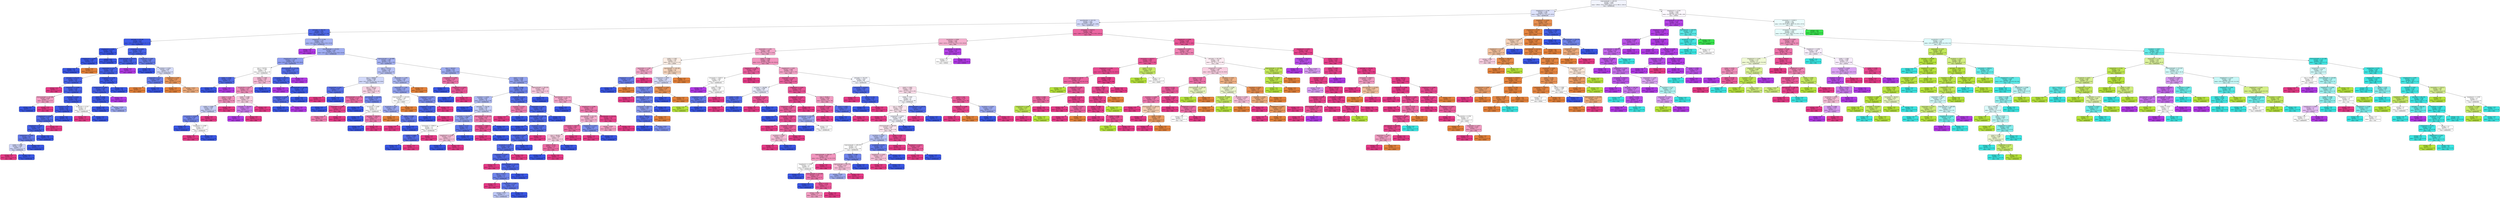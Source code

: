 digraph Tree {
node [shape=box, style="filled, rounded", color="black", fontname="helvetica"] ;
edge [fontname="helvetica"] ;
0 [label="majoraxislength <= 328.101\nentropy = 2.656\nsamples = 4315\nvalue = [958.0, 729.0, 254.0, 829.0, 1711.0, 982.0, 1342.0]\nclass = DERMASON", fillcolor="#f2f4fd"] ;
1 [label="shapefactor3 <= 0.744\nentropy = 1.766\nsamples = 2575\nvalue = [958, 65, 0, 5, 1711, 87, 1213]\nclass = DERMASON", fillcolor="#dce1fa"] ;
0 -> 1 [labeldistance=2.5, labelangle=45, headlabel="True"] ;
2 [label="equivdiameter <= 223.734\nentropy = 1.421\nsamples = 1960\nvalue = [85, 57, 0, 3, 1621, 87, 1206]\nclass = DERMASON", fillcolor="#d3d9f9"] ;
1 -> 2 ;
3 [label="perimeter <= 706.216\nentropy = 0.62\nsamples = 1072\nvalue = [17, 0, 0, 0, 1506, 37, 130]\nclass = DERMASON", fillcolor="#506ae8"] ;
2 -> 3 ;
4 [label="perimeter <= 671.88\nentropy = 0.19\nsamples = 820\nvalue = [9.0, 0.0, 0.0, 0.0, 1269.0, 4.0, 17.0]\nclass = DERMASON", fillcolor="#3e5ae6"] ;
3 -> 4 ;
5 [label="shapefactor4 <= 0.995\nentropy = 0.013\nsamples = 566\nvalue = [1, 0, 0, 0, 898, 0, 0]\nclass = DERMASON", fillcolor="#3956e5"] ;
4 -> 5 ;
6 [label="shapefactor4 <= 0.995\nentropy = 0.086\nsamples = 57\nvalue = [1, 0, 0, 0, 92, 0, 0]\nclass = DERMASON", fillcolor="#3b58e5"] ;
5 -> 6 ;
7 [label="entropy = 0.0\nsamples = 56\nvalue = [0, 0, 0, 0, 92, 0, 0]\nclass = DERMASON", fillcolor="#3956e5"] ;
6 -> 7 ;
8 [label="entropy = 0.0\nsamples = 1\nvalue = [1, 0, 0, 0, 0, 0, 0]\nclass = SEKER", fillcolor="#e58139"] ;
6 -> 8 ;
9 [label="entropy = 0.0\nsamples = 509\nvalue = [0, 0, 0, 0, 806, 0, 0]\nclass = DERMASON", fillcolor="#3956e5"] ;
5 -> 9 ;
10 [label="compactness <= 0.849\nentropy = 0.474\nsamples = 254\nvalue = [8, 0, 0, 0, 371, 4, 17]\nclass = DERMASON", fillcolor="#4863e7"] ;
4 -> 10 ;
11 [label="majoraxislength <= 277.273\nentropy = 0.365\nsamples = 229\nvalue = [0, 0, 0, 0, 335, 4, 17]\nclass = DERMASON", fillcolor="#4560e7"] ;
10 -> 11 ;
12 [label="aspectration <= 1.53\nentropy = 0.328\nsamples = 228\nvalue = [0, 0, 0, 0, 335, 2, 17]\nclass = DERMASON", fillcolor="#4460e6"] ;
11 -> 12 ;
13 [label="perimeter <= 672.165\nentropy = 0.375\nsamples = 145\nvalue = [0, 0, 0, 0, 205, 0, 16]\nclass = DERMASON", fillcolor="#4863e7"] ;
12 -> 13 ;
14 [label="entropy = 0.0\nsamples = 1\nvalue = [0, 0, 0, 0, 0, 0, 3]\nclass = SIRA", fillcolor="#e53986"] ;
13 -> 14 ;
15 [label="compactness <= 0.808\nentropy = 0.326\nsamples = 144\nvalue = [0, 0, 0, 0, 205, 0, 13]\nclass = DERMASON", fillcolor="#4661e7"] ;
13 -> 15 ;
16 [label="minoraxislength <= 167.888\nentropy = 0.918\nsamples = 4\nvalue = [0, 0, 0, 0, 2, 0, 4]\nclass = SIRA", fillcolor="#f29cc2"] ;
15 -> 16 ;
17 [label="entropy = 0.0\nsamples = 2\nvalue = [0, 0, 0, 0, 2, 0, 0]\nclass = DERMASON", fillcolor="#3956e5"] ;
16 -> 17 ;
18 [label="entropy = 0.0\nsamples = 2\nvalue = [0, 0, 0, 0, 0, 0, 4]\nclass = SIRA", fillcolor="#e53986"] ;
16 -> 18 ;
19 [label="roundness <= 0.944\nentropy = 0.253\nsamples = 140\nvalue = [0, 0, 0, 0, 203, 0, 9]\nclass = DERMASON", fillcolor="#425de6"] ;
15 -> 19 ;
20 [label="roundness <= 0.91\nentropy = 0.19\nsamples = 136\nvalue = [0, 0, 0, 0, 200, 0, 6]\nclass = DERMASON", fillcolor="#3f5be6"] ;
19 -> 20 ;
21 [label="shapefactor4 <= 0.999\nentropy = 0.503\nsamples = 38\nvalue = [0, 0, 0, 0, 48, 0, 6]\nclass = DERMASON", fillcolor="#526be8"] ;
20 -> 21 ;
22 [label="shapefactor1 <= 0.007\nentropy = 0.323\nsamples = 37\nvalue = [0, 0, 0, 0, 48, 0, 3]\nclass = DERMASON", fillcolor="#4561e7"] ;
21 -> 22 ;
23 [label="compactness <= 0.826\nentropy = 0.65\nsamples = 13\nvalue = [0, 0, 0, 0, 15, 0, 3]\nclass = DERMASON", fillcolor="#6178ea"] ;
22 -> 23 ;
24 [label="solidity <= 0.986\nentropy = 0.985\nsamples = 6\nvalue = [0, 0, 0, 0, 4, 0, 3]\nclass = DERMASON", fillcolor="#ced5f8"] ;
23 -> 24 ;
25 [label="entropy = 0.0\nsamples = 2\nvalue = [0, 0, 0, 0, 0, 0, 3]\nclass = SIRA", fillcolor="#e53986"] ;
24 -> 25 ;
26 [label="entropy = 0.0\nsamples = 4\nvalue = [0, 0, 0, 0, 4, 0, 0]\nclass = DERMASON", fillcolor="#3956e5"] ;
24 -> 26 ;
27 [label="entropy = 0.0\nsamples = 7\nvalue = [0, 0, 0, 0, 11, 0, 0]\nclass = DERMASON", fillcolor="#3956e5"] ;
23 -> 27 ;
28 [label="entropy = 0.0\nsamples = 24\nvalue = [0, 0, 0, 0, 33, 0, 0]\nclass = DERMASON", fillcolor="#3956e5"] ;
22 -> 28 ;
29 [label="entropy = 0.0\nsamples = 1\nvalue = [0, 0, 0, 0, 0, 0, 3]\nclass = SIRA", fillcolor="#e53986"] ;
21 -> 29 ;
30 [label="entropy = 0.0\nsamples = 98\nvalue = [0, 0, 0, 0, 152, 0, 0]\nclass = DERMASON", fillcolor="#3956e5"] ;
20 -> 30 ;
31 [label="eccentricity <= 0.715\nentropy = 1.0\nsamples = 4\nvalue = [0, 0, 0, 0, 3, 0, 3]\nclass = DERMASON", fillcolor="#ffffff"] ;
19 -> 31 ;
32 [label="entropy = 0.0\nsamples = 2\nvalue = [0, 0, 0, 0, 0, 0, 3]\nclass = SIRA", fillcolor="#e53986"] ;
31 -> 32 ;
33 [label="entropy = 0.0\nsamples = 2\nvalue = [0, 0, 0, 0, 3, 0, 0]\nclass = DERMASON", fillcolor="#3956e5"] ;
31 -> 33 ;
34 [label="compactness <= 0.788\nentropy = 0.176\nsamples = 83\nvalue = [0, 0, 0, 0, 130, 2, 1]\nclass = DERMASON", fillcolor="#3e5ae6"] ;
12 -> 34 ;
35 [label="compactness <= 0.787\nentropy = 0.366\nsamples = 34\nvalue = [0, 0, 0, 0, 50, 2, 1]\nclass = DERMASON", fillcolor="#4560e7"] ;
34 -> 35 ;
36 [label="extent <= 0.824\nentropy = 0.139\nsamples = 33\nvalue = [0, 0, 0, 0, 50, 0, 1]\nclass = DERMASON", fillcolor="#3d59e6"] ;
35 -> 36 ;
37 [label="entropy = 0.0\nsamples = 31\nvalue = [0, 0, 0, 0, 48, 0, 0]\nclass = DERMASON", fillcolor="#3956e5"] ;
36 -> 37 ;
38 [label="entropy = 0.918\nsamples = 2\nvalue = [0, 0, 0, 0, 2, 0, 1]\nclass = DERMASON", fillcolor="#9caaf2"] ;
36 -> 38 ;
39 [label="entropy = 0.0\nsamples = 1\nvalue = [0, 0, 0, 0, 0, 2, 0]\nclass = HOROZ", fillcolor="#b139e5"] ;
35 -> 39 ;
40 [label="entropy = 0.0\nsamples = 49\nvalue = [0, 0, 0, 0, 80, 0, 0]\nclass = DERMASON", fillcolor="#3956e5"] ;
34 -> 40 ;
41 [label="entropy = 0.0\nsamples = 1\nvalue = [0, 0, 0, 0, 0, 2, 0]\nclass = HOROZ", fillcolor="#b139e5"] ;
11 -> 41 ;
42 [label="eccentricity <= 0.683\nentropy = 0.684\nsamples = 25\nvalue = [8, 0, 0, 0, 36, 0, 0]\nclass = DERMASON", fillcolor="#657ceb"] ;
10 -> 42 ;
43 [label="entropy = 0.0\nsamples = 17\nvalue = [0, 0, 0, 0, 26, 0, 0]\nclass = DERMASON", fillcolor="#3956e5"] ;
42 -> 43 ;
44 [label="roundness <= 0.943\nentropy = 0.991\nsamples = 8\nvalue = [8, 0, 0, 0, 10, 0, 0]\nclass = DERMASON", fillcolor="#d7ddfa"] ;
42 -> 44 ;
45 [label="aspectration <= 1.37\nentropy = 0.684\nsamples = 5\nvalue = [2, 0, 0, 0, 9, 0, 0]\nclass = DERMASON", fillcolor="#657ceb"] ;
44 -> 45 ;
46 [label="entropy = 0.0\nsamples = 1\nvalue = [2, 0, 0, 0, 0, 0, 0]\nclass = SEKER", fillcolor="#e58139"] ;
45 -> 46 ;
47 [label="entropy = 0.0\nsamples = 4\nvalue = [0, 0, 0, 0, 9, 0, 0]\nclass = DERMASON", fillcolor="#3956e5"] ;
45 -> 47 ;
48 [label="compactness <= 0.85\nentropy = 0.592\nsamples = 3\nvalue = [6, 0, 0, 0, 1, 0, 0]\nclass = SEKER", fillcolor="#e9965a"] ;
44 -> 48 ;
49 [label="entropy = 0.0\nsamples = 1\nvalue = [3, 0, 0, 0, 0, 0, 0]\nclass = SEKER", fillcolor="#e58139"] ;
48 -> 49 ;
50 [label="entropy = 0.811\nsamples = 2\nvalue = [3, 0, 0, 0, 1, 0, 0]\nclass = SEKER", fillcolor="#eeab7b"] ;
48 -> 50 ;
51 [label="compactness <= 0.738\nentropy = 1.371\nsamples = 252\nvalue = [8.0, 0.0, 0.0, 0.0, 237.0, 33.0, 113.0]\nclass = DERMASON", fillcolor="#a7b4f3"] ;
3 -> 51 ;
52 [label="entropy = 0.0\nsamples = 15\nvalue = [0, 0, 0, 0, 0, 23, 0]\nclass = HOROZ", fillcolor="#b139e5"] ;
51 -> 52 ;
53 [label="minoraxislength <= 172.831\nentropy = 1.193\nsamples = 237\nvalue = [8.0, 0.0, 0.0, 0.0, 237.0, 10.0, 113.0]\nclass = DERMASON", fillcolor="#9fadf2"] ;
51 -> 53 ;
54 [label="shapefactor4 <= 0.996\nentropy = 1.232\nsamples = 58\nvalue = [0.0, 0.0, 0.0, 0.0, 59.0, 10.0, 20.0]\nclass = DERMASON", fillcolor="#8f9ff0"] ;
53 -> 54 ;
55 [label="area <= 35278.5\nentropy = 1.349\nsamples = 31\nvalue = [0, 0, 0, 0, 20, 4, 20]\nclass = DERMASON", fillcolor="#ffffff"] ;
54 -> 55 ;
56 [label="solidity <= 0.988\nentropy = 0.503\nsamples = 6\nvalue = [0, 0, 0, 0, 8, 1, 0]\nclass = DERMASON", fillcolor="#526be8"] ;
55 -> 56 ;
57 [label="entropy = 0.0\nsamples = 5\nvalue = [0, 0, 0, 0, 8, 0, 0]\nclass = DERMASON", fillcolor="#3956e5"] ;
56 -> 57 ;
58 [label="entropy = 0.0\nsamples = 1\nvalue = [0, 0, 0, 0, 0, 1, 0]\nclass = HOROZ", fillcolor="#b139e5"] ;
56 -> 58 ;
59 [label="solidity <= 0.989\nentropy = 1.295\nsamples = 25\nvalue = [0, 0, 0, 0, 12, 3, 20]\nclass = SIRA", fillcolor="#f6bad5"] ;
55 -> 59 ;
60 [label="eccentricity <= 0.813\nentropy = 1.212\nsamples = 21\nvalue = [0, 0, 0, 0, 7, 3, 20]\nclass = SIRA", fillcolor="#f08fbb"] ;
59 -> 60 ;
61 [label="extent <= 0.743\nentropy = 0.887\nsamples = 16\nvalue = [0, 0, 0, 0, 7, 0, 16]\nclass = SIRA", fillcolor="#f090bb"] ;
60 -> 61 ;
62 [label="solidity <= 0.989\nentropy = 0.98\nsamples = 9\nvalue = [0, 0, 0, 0, 7, 0, 5]\nclass = DERMASON", fillcolor="#c6cff8"] ;
61 -> 62 ;
63 [label="convexarea <= 37295.0\nentropy = 0.764\nsamples = 8\nvalue = [0, 0, 0, 0, 7, 0, 2]\nclass = DERMASON", fillcolor="#7286ec"] ;
62 -> 63 ;
64 [label="entropy = 0.0\nsamples = 4\nvalue = [0, 0, 0, 0, 5, 0, 0]\nclass = DERMASON", fillcolor="#3956e5"] ;
63 -> 64 ;
65 [label="shapefactor1 <= 0.008\nentropy = 1.0\nsamples = 4\nvalue = [0, 0, 0, 0, 2, 0, 2]\nclass = DERMASON", fillcolor="#ffffff"] ;
63 -> 65 ;
66 [label="entropy = 0.0\nsamples = 2\nvalue = [0, 0, 0, 0, 0, 0, 2]\nclass = SIRA", fillcolor="#e53986"] ;
65 -> 66 ;
67 [label="entropy = 0.0\nsamples = 2\nvalue = [0, 0, 0, 0, 2, 0, 0]\nclass = DERMASON", fillcolor="#3956e5"] ;
65 -> 67 ;
68 [label="entropy = 0.0\nsamples = 1\nvalue = [0, 0, 0, 0, 0, 0, 3]\nclass = SIRA", fillcolor="#e53986"] ;
62 -> 68 ;
69 [label="entropy = 0.0\nsamples = 7\nvalue = [0, 0, 0, 0, 0, 0, 11]\nclass = SIRA", fillcolor="#e53986"] ;
61 -> 69 ;
70 [label="solidity <= 0.986\nentropy = 0.985\nsamples = 5\nvalue = [0, 0, 0, 0, 0, 3, 4]\nclass = SIRA", fillcolor="#f8cee1"] ;
60 -> 70 ;
71 [label="perimeter <= 758.303\nentropy = 0.811\nsamples = 3\nvalue = [0, 0, 0, 0, 0, 3, 1]\nclass = HOROZ", fillcolor="#cb7bee"] ;
70 -> 71 ;
72 [label="entropy = 0.0\nsamples = 2\nvalue = [0, 0, 0, 0, 0, 3, 0]\nclass = HOROZ", fillcolor="#b139e5"] ;
71 -> 72 ;
73 [label="entropy = 0.0\nsamples = 1\nvalue = [0, 0, 0, 0, 0, 0, 1]\nclass = SIRA", fillcolor="#e53986"] ;
71 -> 73 ;
74 [label="entropy = 0.0\nsamples = 2\nvalue = [0, 0, 0, 0, 0, 0, 3]\nclass = SIRA", fillcolor="#e53986"] ;
70 -> 74 ;
75 [label="entropy = 0.0\nsamples = 4\nvalue = [0, 0, 0, 0, 5, 0, 0]\nclass = DERMASON", fillcolor="#3956e5"] ;
59 -> 75 ;
76 [label="minoraxislength <= 172.585\nentropy = 0.567\nsamples = 27\nvalue = [0, 0, 0, 0, 39, 6, 0]\nclass = DERMASON", fillcolor="#5770e9"] ;
54 -> 76 ;
77 [label="convexarea <= 34797.0\nentropy = 0.371\nsamples = 26\nvalue = [0, 0, 0, 0, 39, 3, 0]\nclass = DERMASON", fillcolor="#4863e7"] ;
76 -> 77 ;
78 [label="entropy = 0.0\nsamples = 1\nvalue = [0, 0, 0, 0, 0, 2, 0]\nclass = HOROZ", fillcolor="#b139e5"] ;
77 -> 78 ;
79 [label="minoraxislength <= 164.065\nentropy = 0.169\nsamples = 25\nvalue = [0, 0, 0, 0, 39, 1, 0]\nclass = DERMASON", fillcolor="#3e5ae6"] ;
77 -> 79 ;
80 [label="shapefactor2 <= 0.002\nentropy = 0.544\nsamples = 3\nvalue = [0, 0, 0, 0, 7, 1, 0]\nclass = DERMASON", fillcolor="#556ee9"] ;
79 -> 80 ;
81 [label="entropy = 0.0\nsamples = 2\nvalue = [0, 0, 0, 0, 7, 0, 0]\nclass = DERMASON", fillcolor="#3956e5"] ;
80 -> 81 ;
82 [label="entropy = 0.0\nsamples = 1\nvalue = [0, 0, 0, 0, 0, 1, 0]\nclass = HOROZ", fillcolor="#b139e5"] ;
80 -> 82 ;
83 [label="entropy = 0.0\nsamples = 22\nvalue = [0, 0, 0, 0, 32, 0, 0]\nclass = DERMASON", fillcolor="#3956e5"] ;
79 -> 83 ;
84 [label="entropy = 0.0\nsamples = 1\nvalue = [0, 0, 0, 0, 0, 3, 0]\nclass = HOROZ", fillcolor="#b139e5"] ;
76 -> 84 ;
85 [label="majoraxislength <= 263.888\nentropy = 1.089\nsamples = 179\nvalue = [8, 0, 0, 0, 178, 0, 93]\nclass = DERMASON", fillcolor="#a5b2f3"] ;
53 -> 85 ;
86 [label="area <= 37213.5\nentropy = 1.334\nsamples = 46\nvalue = [8, 0, 0, 0, 43, 0, 25]\nclass = DERMASON", fillcolor="#b9c3f6"] ;
85 -> 86 ;
87 [label="area <= 36068.0\nentropy = 0.988\nsamples = 28\nvalue = [0.0, 0.0, 0.0, 0.0, 26.0, 0.0, 20.0]\nclass = DERMASON", fillcolor="#d1d8f9"] ;
86 -> 87 ;
88 [label="compactness <= 0.81\nentropy = 0.592\nsamples = 7\nvalue = [0, 0, 0, 0, 12, 0, 2]\nclass = DERMASON", fillcolor="#5a72e9"] ;
87 -> 88 ;
89 [label="entropy = 0.0\nsamples = 1\nvalue = [0, 0, 0, 0, 0, 0, 2]\nclass = SIRA", fillcolor="#e53986"] ;
88 -> 89 ;
90 [label="entropy = 0.0\nsamples = 6\nvalue = [0, 0, 0, 0, 12, 0, 0]\nclass = DERMASON", fillcolor="#3956e5"] ;
88 -> 90 ;
91 [label="area <= 36637.0\nentropy = 0.989\nsamples = 21\nvalue = [0, 0, 0, 0, 14, 0, 18]\nclass = SIRA", fillcolor="#f9d3e4"] ;
87 -> 91 ;
92 [label="minoraxislength <= 175.791\nentropy = 0.742\nsamples = 10\nvalue = [0, 0, 0, 0, 4, 0, 15]\nclass = SIRA", fillcolor="#ec6ea6"] ;
91 -> 92 ;
93 [label="entropy = 0.0\nsamples = 1\nvalue = [0, 0, 0, 0, 3, 0, 0]\nclass = DERMASON", fillcolor="#3956e5"] ;
92 -> 93 ;
94 [label="aspectration <= 1.396\nentropy = 0.337\nsamples = 9\nvalue = [0, 0, 0, 0, 1, 0, 15]\nclass = SIRA", fillcolor="#e7468e"] ;
92 -> 94 ;
95 [label="entropy = 0.811\nsamples = 2\nvalue = [0, 0, 0, 0, 1, 0, 3]\nclass = SIRA", fillcolor="#ee7bae"] ;
94 -> 95 ;
96 [label="entropy = 0.0\nsamples = 7\nvalue = [0, 0, 0, 0, 0, 0, 12]\nclass = SIRA", fillcolor="#e53986"] ;
94 -> 96 ;
97 [label="equivdiameter <= 216.804\nentropy = 0.779\nsamples = 11\nvalue = [0, 0, 0, 0, 10, 0, 3]\nclass = DERMASON", fillcolor="#7489ed"] ;
91 -> 97 ;
98 [label="entropy = 0.0\nsamples = 5\nvalue = [0, 0, 0, 0, 7, 0, 0]\nclass = DERMASON", fillcolor="#3956e5"] ;
97 -> 98 ;
99 [label="eccentricity <= 0.682\nentropy = 1.0\nsamples = 6\nvalue = [0, 0, 0, 0, 3, 0, 3]\nclass = DERMASON", fillcolor="#ffffff"] ;
97 -> 99 ;
100 [label="entropy = 0.0\nsamples = 2\nvalue = [0, 0, 0, 0, 2, 0, 0]\nclass = DERMASON", fillcolor="#3956e5"] ;
99 -> 100 ;
101 [label="perimeter <= 708.974\nentropy = 0.811\nsamples = 4\nvalue = [0, 0, 0, 0, 1, 0, 3]\nclass = SIRA", fillcolor="#ee7bae"] ;
99 -> 101 ;
102 [label="entropy = 0.0\nsamples = 1\nvalue = [0, 0, 0, 0, 1, 0, 0]\nclass = DERMASON", fillcolor="#3956e5"] ;
101 -> 102 ;
103 [label="entropy = 0.0\nsamples = 3\nvalue = [0, 0, 0, 0, 0, 0, 3]\nclass = SIRA", fillcolor="#e53986"] ;
101 -> 103 ;
104 [label="aspectration <= 1.458\nentropy = 1.404\nsamples = 18\nvalue = [8, 0, 0, 0, 17, 0, 5]\nclass = DERMASON", fillcolor="#aebaf4"] ;
86 -> 104 ;
105 [label="aspectration <= 1.391\nentropy = 1.321\nsamples = 17\nvalue = [5, 0, 0, 0, 17, 0, 5]\nclass = DERMASON", fillcolor="#93a3f1"] ;
104 -> 105 ;
106 [label="majoraxislength <= 259.293\nentropy = 1.349\nsamples = 8\nvalue = [5, 0, 0, 0, 5, 0, 1]\nclass = SEKER", fillcolor="#ffffff"] ;
105 -> 106 ;
107 [label="eccentricity <= 0.67\nentropy = 1.299\nsamples = 6\nvalue = [2, 0, 0, 0, 5, 0, 1]\nclass = DERMASON", fillcolor="#9caaf2"] ;
106 -> 107 ;
108 [label="entropy = 0.0\nsamples = 2\nvalue = [2, 0, 0, 0, 0, 0, 0]\nclass = SEKER", fillcolor="#e58139"] ;
107 -> 108 ;
109 [label="solidity <= 0.988\nentropy = 0.65\nsamples = 4\nvalue = [0, 0, 0, 0, 5, 0, 1]\nclass = DERMASON", fillcolor="#6178ea"] ;
107 -> 109 ;
110 [label="entropy = 0.0\nsamples = 1\nvalue = [0, 0, 0, 0, 0, 0, 1]\nclass = SIRA", fillcolor="#e53986"] ;
109 -> 110 ;
111 [label="entropy = 0.0\nsamples = 3\nvalue = [0, 0, 0, 0, 5, 0, 0]\nclass = DERMASON", fillcolor="#3956e5"] ;
109 -> 111 ;
112 [label="entropy = 0.0\nsamples = 2\nvalue = [3, 0, 0, 0, 0, 0, 0]\nclass = SEKER", fillcolor="#e58139"] ;
106 -> 112 ;
113 [label="shapefactor4 <= 0.999\nentropy = 0.811\nsamples = 9\nvalue = [0, 0, 0, 0, 12, 0, 4]\nclass = DERMASON", fillcolor="#7b8eee"] ;
105 -> 113 ;
114 [label="shapefactor3 <= 0.716\nentropy = 0.391\nsamples = 7\nvalue = [0, 0, 0, 0, 12, 0, 1]\nclass = DERMASON", fillcolor="#4964e7"] ;
113 -> 114 ;
115 [label="entropy = 0.0\nsamples = 6\nvalue = [0, 0, 0, 0, 12, 0, 0]\nclass = DERMASON", fillcolor="#3956e5"] ;
114 -> 115 ;
116 [label="entropy = 0.0\nsamples = 1\nvalue = [0, 0, 0, 0, 0, 0, 1]\nclass = SIRA", fillcolor="#e53986"] ;
114 -> 116 ;
117 [label="entropy = 0.0\nsamples = 2\nvalue = [0, 0, 0, 0, 0, 0, 3]\nclass = SIRA", fillcolor="#e53986"] ;
113 -> 117 ;
118 [label="entropy = 0.0\nsamples = 1\nvalue = [3, 0, 0, 0, 0, 0, 0]\nclass = SEKER", fillcolor="#e58139"] ;
104 -> 118 ;
119 [label="area <= 36554.0\nentropy = 0.92\nsamples = 133\nvalue = [0, 0, 0, 0, 135, 0, 68]\nclass = DERMASON", fillcolor="#9dabf2"] ;
85 -> 119 ;
120 [label="shapefactor4 <= 0.996\nentropy = 0.764\nsamples = 5\nvalue = [0, 0, 0, 0, 2, 0, 7]\nclass = SIRA", fillcolor="#ec72a9"] ;
119 -> 120 ;
121 [label="entropy = 0.0\nsamples = 1\nvalue = [0, 0, 0, 0, 1, 0, 0]\nclass = DERMASON", fillcolor="#3956e5"] ;
120 -> 121 ;
122 [label="shapefactor3 <= 0.652\nentropy = 0.544\nsamples = 4\nvalue = [0, 0, 0, 0, 1, 0, 7]\nclass = SIRA", fillcolor="#e95597"] ;
120 -> 122 ;
123 [label="entropy = 0.0\nsamples = 1\nvalue = [0, 0, 0, 0, 1, 0, 0]\nclass = DERMASON", fillcolor="#3956e5"] ;
122 -> 123 ;
124 [label="entropy = 0.0\nsamples = 3\nvalue = [0, 0, 0, 0, 0, 0, 7]\nclass = SIRA", fillcolor="#e53986"] ;
122 -> 124 ;
125 [label="extent <= 0.783\nentropy = 0.898\nsamples = 128\nvalue = [0, 0, 0, 0, 133, 0, 61]\nclass = DERMASON", fillcolor="#94a4f1"] ;
119 -> 125 ;
126 [label="solidity <= 0.988\nentropy = 0.739\nsamples = 94\nvalue = [0, 0, 0, 0, 110, 0, 29]\nclass = DERMASON", fillcolor="#6d83ec"] ;
125 -> 126 ;
127 [label="roundness <= 0.858\nentropy = 0.951\nsamples = 36\nvalue = [0, 0, 0, 0, 34, 0, 20]\nclass = DERMASON", fillcolor="#adb9f4"] ;
126 -> 127 ;
128 [label="entropy = 0.0\nsamples = 5\nvalue = [0, 0, 0, 0, 6, 0, 0]\nclass = DERMASON", fillcolor="#3956e5"] ;
127 -> 128 ;
129 [label="perimeter <= 739.781\nentropy = 0.98\nsamples = 31\nvalue = [0, 0, 0, 0, 28, 0, 20]\nclass = DERMASON", fillcolor="#c6cff8"] ;
127 -> 129 ;
130 [label="perimeter <= 733.297\nentropy = 0.888\nsamples = 21\nvalue = [0, 0, 0, 0, 25, 0, 11]\nclass = DERMASON", fillcolor="#90a0f0"] ;
129 -> 130 ;
131 [label="convexarea <= 37902.0\nentropy = 1.0\nsamples = 10\nvalue = [0, 0, 0, 0, 8, 0, 8]\nclass = DERMASON", fillcolor="#ffffff"] ;
130 -> 131 ;
132 [label="solidity <= 0.986\nentropy = 0.503\nsamples = 5\nvalue = [0, 0, 0, 0, 8, 0, 1]\nclass = DERMASON", fillcolor="#526be8"] ;
131 -> 132 ;
133 [label="entropy = 0.0\nsamples = 4\nvalue = [0, 0, 0, 0, 8, 0, 0]\nclass = DERMASON", fillcolor="#3956e5"] ;
132 -> 133 ;
134 [label="entropy = 0.0\nsamples = 1\nvalue = [0, 0, 0, 0, 0, 0, 1]\nclass = SIRA", fillcolor="#e53986"] ;
132 -> 134 ;
135 [label="entropy = 0.0\nsamples = 5\nvalue = [0, 0, 0, 0, 0, 0, 7]\nclass = SIRA", fillcolor="#e53986"] ;
131 -> 135 ;
136 [label="extent <= 0.715\nentropy = 0.61\nsamples = 11\nvalue = [0, 0, 0, 0, 17, 0, 3]\nclass = DERMASON", fillcolor="#5c74ea"] ;
130 -> 136 ;
137 [label="shapefactor4 <= 0.995\nentropy = 0.971\nsamples = 3\nvalue = [0, 0, 0, 0, 2, 0, 3]\nclass = SIRA", fillcolor="#f6bdd7"] ;
136 -> 137 ;
138 [label="entropy = 0.0\nsamples = 1\nvalue = [0, 0, 0, 0, 2, 0, 0]\nclass = DERMASON", fillcolor="#3956e5"] ;
137 -> 138 ;
139 [label="entropy = 0.0\nsamples = 2\nvalue = [0, 0, 0, 0, 0, 0, 3]\nclass = SIRA", fillcolor="#e53986"] ;
137 -> 139 ;
140 [label="entropy = 0.0\nsamples = 8\nvalue = [0, 0, 0, 0, 15, 0, 0]\nclass = DERMASON", fillcolor="#3956e5"] ;
136 -> 140 ;
141 [label="majoraxislength <= 281.554\nentropy = 0.811\nsamples = 10\nvalue = [0, 0, 0, 0, 3, 0, 9]\nclass = SIRA", fillcolor="#ee7bae"] ;
129 -> 141 ;
142 [label="convexarea <= 39981.5\nentropy = 0.469\nsamples = 8\nvalue = [0, 0, 0, 0, 1, 0, 9]\nclass = SIRA", fillcolor="#e84f93"] ;
141 -> 142 ;
143 [label="entropy = 0.0\nsamples = 7\nvalue = [0, 0, 0, 0, 0, 0, 9]\nclass = SIRA", fillcolor="#e53986"] ;
142 -> 143 ;
144 [label="entropy = 0.0\nsamples = 1\nvalue = [0, 0, 0, 0, 1, 0, 0]\nclass = DERMASON", fillcolor="#3956e5"] ;
142 -> 144 ;
145 [label="entropy = 0.0\nsamples = 2\nvalue = [0, 0, 0, 0, 2, 0, 0]\nclass = DERMASON", fillcolor="#3956e5"] ;
141 -> 145 ;
146 [label="eccentricity <= 0.723\nentropy = 0.487\nsamples = 58\nvalue = [0, 0, 0, 0, 76, 0, 9]\nclass = DERMASON", fillcolor="#506ae8"] ;
126 -> 146 ;
147 [label="roundness <= 0.932\nentropy = 0.811\nsamples = 3\nvalue = [0, 0, 0, 0, 1, 0, 3]\nclass = SIRA", fillcolor="#ee7bae"] ;
146 -> 147 ;
148 [label="entropy = 0.0\nsamples = 2\nvalue = [0, 0, 0, 0, 0, 0, 3]\nclass = SIRA", fillcolor="#e53986"] ;
147 -> 148 ;
149 [label="entropy = 0.0\nsamples = 1\nvalue = [0, 0, 0, 0, 1, 0, 0]\nclass = DERMASON", fillcolor="#3956e5"] ;
147 -> 149 ;
150 [label="aspectration <= 1.564\nentropy = 0.381\nsamples = 55\nvalue = [0, 0, 0, 0, 75, 0, 6]\nclass = DERMASON", fillcolor="#4964e7"] ;
146 -> 150 ;
151 [label="majoraxislength <= 267.114\nentropy = 0.444\nsamples = 45\nvalue = [0, 0, 0, 0, 59, 0, 6]\nclass = DERMASON", fillcolor="#4d67e8"] ;
150 -> 151 ;
152 [label="entropy = 0.0\nsamples = 9\nvalue = [0, 0, 0, 0, 14, 0, 0]\nclass = DERMASON", fillcolor="#3956e5"] ;
151 -> 152 ;
153 [label="eccentricity <= 0.768\nentropy = 0.523\nsamples = 36\nvalue = [0, 0, 0, 0, 45, 0, 6]\nclass = DERMASON", fillcolor="#536de8"] ;
151 -> 153 ;
154 [label="eccentricity <= 0.763\nentropy = 0.469\nsamples = 35\nvalue = [0, 0, 0, 0, 45, 0, 5]\nclass = DERMASON", fillcolor="#4f69e8"] ;
153 -> 154 ;
155 [label="eccentricity <= 0.762\nentropy = 0.562\nsamples = 28\nvalue = [0, 0, 0, 0, 33, 0, 5]\nclass = DERMASON", fillcolor="#5770e9"] ;
154 -> 155 ;
156 [label="shapefactor3 <= 0.647\nentropy = 0.494\nsamples = 27\nvalue = [0, 0, 0, 0, 33, 0, 4]\nclass = DERMASON", fillcolor="#516ae8"] ;
155 -> 156 ;
157 [label="entropy = 0.0\nsamples = 1\nvalue = [0, 0, 0, 0, 0, 0, 1]\nclass = SIRA", fillcolor="#e53986"] ;
156 -> 157 ;
158 [label="majoraxislength <= 270.034\nentropy = 0.414\nsamples = 26\nvalue = [0, 0, 0, 0, 33, 0, 3]\nclass = DERMASON", fillcolor="#4b65e7"] ;
156 -> 158 ;
159 [label="area <= 37367.5\nentropy = 0.75\nsamples = 11\nvalue = [0, 0, 0, 0, 11, 0, 3]\nclass = DERMASON", fillcolor="#6f84ec"] ;
158 -> 159 ;
160 [label="entropy = 0.0\nsamples = 1\nvalue = [0, 0, 0, 0, 0, 0, 1]\nclass = SIRA", fillcolor="#e53986"] ;
159 -> 160 ;
161 [label="shapefactor1 <= 0.007\nentropy = 0.619\nsamples = 10\nvalue = [0, 0, 0, 0, 11, 0, 2]\nclass = DERMASON", fillcolor="#5d75ea"] ;
159 -> 161 ;
162 [label="entropy = 0.971\nsamples = 5\nvalue = [0, 0, 0, 0, 3, 0, 2]\nclass = DERMASON", fillcolor="#bdc7f6"] ;
161 -> 162 ;
163 [label="entropy = 0.0\nsamples = 5\nvalue = [0, 0, 0, 0, 8, 0, 0]\nclass = DERMASON", fillcolor="#3956e5"] ;
161 -> 163 ;
164 [label="entropy = 0.0\nsamples = 15\nvalue = [0, 0, 0, 0, 22, 0, 0]\nclass = DERMASON", fillcolor="#3956e5"] ;
158 -> 164 ;
165 [label="entropy = 0.0\nsamples = 1\nvalue = [0, 0, 0, 0, 0, 0, 1]\nclass = SIRA", fillcolor="#e53986"] ;
155 -> 165 ;
166 [label="entropy = 0.0\nsamples = 7\nvalue = [0, 0, 0, 0, 12, 0, 0]\nclass = DERMASON", fillcolor="#3956e5"] ;
154 -> 166 ;
167 [label="entropy = 0.0\nsamples = 1\nvalue = [0, 0, 0, 0, 0, 0, 1]\nclass = SIRA", fillcolor="#e53986"] ;
153 -> 167 ;
168 [label="entropy = 0.0\nsamples = 10\nvalue = [0, 0, 0, 0, 16, 0, 0]\nclass = DERMASON", fillcolor="#3956e5"] ;
150 -> 168 ;
169 [label="majoraxislength <= 264.383\nentropy = 0.981\nsamples = 34\nvalue = [0, 0, 0, 0, 23, 0, 32]\nclass = SIRA", fillcolor="#f8c7dd"] ;
125 -> 169 ;
170 [label="entropy = 0.0\nsamples = 3\nvalue = [0, 0, 0, 0, 5, 0, 0]\nclass = DERMASON", fillcolor="#3956e5"] ;
169 -> 170 ;
171 [label="equivdiameter <= 217.767\nentropy = 0.943\nsamples = 31\nvalue = [0, 0, 0, 0, 18, 0, 32]\nclass = SIRA", fillcolor="#f4a8ca"] ;
169 -> 171 ;
172 [label="entropy = 0.0\nsamples = 4\nvalue = [0, 0, 0, 0, 8, 0, 0]\nclass = DERMASON", fillcolor="#3956e5"] ;
171 -> 172 ;
173 [label="shapefactor4 <= 0.998\nentropy = 0.792\nsamples = 27\nvalue = [0, 0, 0, 0, 10, 0, 32]\nclass = SIRA", fillcolor="#ed77ac"] ;
171 -> 173 ;
174 [label="equivdiameter <= 221.707\nentropy = 0.954\nsamples = 17\nvalue = [0, 0, 0, 0, 9, 0, 15]\nclass = SIRA", fillcolor="#f5b0cf"] ;
173 -> 174 ;
175 [label="convexarea <= 38751.5\nentropy = 0.696\nsamples = 11\nvalue = [0, 0, 0, 0, 3, 0, 13]\nclass = SIRA", fillcolor="#eb67a2"] ;
174 -> 175 ;
176 [label="area <= 38140.5\nentropy = 0.985\nsamples = 6\nvalue = [0, 0, 0, 0, 3, 0, 4]\nclass = SIRA", fillcolor="#f8cee1"] ;
175 -> 176 ;
177 [label="extent <= 0.793\nentropy = 0.722\nsamples = 4\nvalue = [0, 0, 0, 0, 1, 0, 4]\nclass = SIRA", fillcolor="#ec6aa4"] ;
176 -> 177 ;
178 [label="entropy = 0.0\nsamples = 1\nvalue = [0, 0, 0, 0, 1, 0, 0]\nclass = DERMASON", fillcolor="#3956e5"] ;
177 -> 178 ;
179 [label="entropy = 0.0\nsamples = 3\nvalue = [0, 0, 0, 0, 0, 0, 4]\nclass = SIRA", fillcolor="#e53986"] ;
177 -> 179 ;
180 [label="entropy = 0.0\nsamples = 2\nvalue = [0, 0, 0, 0, 2, 0, 0]\nclass = DERMASON", fillcolor="#3956e5"] ;
176 -> 180 ;
181 [label="entropy = 0.0\nsamples = 5\nvalue = [0, 0, 0, 0, 0, 0, 9]\nclass = SIRA", fillcolor="#e53986"] ;
175 -> 181 ;
182 [label="shapefactor3 <= 0.632\nentropy = 0.811\nsamples = 6\nvalue = [0, 0, 0, 0, 6, 0, 2]\nclass = DERMASON", fillcolor="#7b8eee"] ;
174 -> 182 ;
183 [label="entropy = 0.0\nsamples = 1\nvalue = [0, 0, 0, 0, 0, 0, 2]\nclass = SIRA", fillcolor="#e53986"] ;
182 -> 183 ;
184 [label="entropy = 0.0\nsamples = 5\nvalue = [0, 0, 0, 0, 6, 0, 0]\nclass = DERMASON", fillcolor="#3956e5"] ;
182 -> 184 ;
185 [label="equivdiameter <= 218.936\nentropy = 0.31\nsamples = 10\nvalue = [0, 0, 0, 0, 1, 0, 17]\nclass = SIRA", fillcolor="#e7458d"] ;
173 -> 185 ;
186 [label="entropy = 0.918\nsamples = 2\nvalue = [0, 0, 0, 0, 1, 0, 2]\nclass = SIRA", fillcolor="#f29cc2"] ;
185 -> 186 ;
187 [label="entropy = 0.0\nsamples = 8\nvalue = [0, 0, 0, 0, 0, 0, 15]\nclass = SIRA", fillcolor="#e53986"] ;
185 -> 187 ;
188 [label="convexarea <= 42674.0\nentropy = 1.173\nsamples = 888\nvalue = [68.0, 57.0, 0.0, 3.0, 115.0, 50.0, 1076.0]\nclass = SIRA", fillcolor="#eb67a2"] ;
2 -> 188 ;
189 [label="eccentricity <= 0.826\nentropy = 1.521\nsamples = 248\nvalue = [22.0, 1.0, 0.0, 0.0, 115.0, 33.0, 232.0]\nclass = SIRA", fillcolor="#f4afce"] ;
188 -> 189 ;
190 [label="aspectration <= 1.405\nentropy = 1.285\nsamples = 230\nvalue = [22, 1, 0, 0, 115, 4, 231]\nclass = SIRA", fillcolor="#f3a6c9"] ;
189 -> 190 ;
191 [label="solidity <= 0.987\nentropy = 1.507\nsamples = 25\nvalue = [21, 0, 0, 0, 17, 0, 9]\nclass = SEKER", fillcolor="#fceee5"] ;
190 -> 191 ;
192 [label="aspectration <= 1.369\nentropy = 1.239\nsamples = 6\nvalue = [1, 0, 0, 0, 4, 0, 8]\nclass = SIRA", fillcolor="#f3a7c9"] ;
191 -> 192 ;
193 [label="shapefactor1 <= 0.006\nentropy = 0.722\nsamples = 3\nvalue = [1, 0, 0, 0, 4, 0, 0]\nclass = DERMASON", fillcolor="#6a80ec"] ;
192 -> 193 ;
194 [label="entropy = 0.0\nsamples = 2\nvalue = [0, 0, 0, 0, 4, 0, 0]\nclass = DERMASON", fillcolor="#3956e5"] ;
193 -> 194 ;
195 [label="entropy = 0.0\nsamples = 1\nvalue = [1, 0, 0, 0, 0, 0, 0]\nclass = SEKER", fillcolor="#e58139"] ;
193 -> 195 ;
196 [label="entropy = 0.0\nsamples = 3\nvalue = [0, 0, 0, 0, 0, 0, 8]\nclass = SIRA", fillcolor="#e53986"] ;
192 -> 196 ;
197 [label="equivdiameter <= 229.396\nentropy = 1.13\nsamples = 19\nvalue = [20, 0, 0, 0, 13, 0, 1]\nclass = SEKER", fillcolor="#f6d5bd"] ;
191 -> 197 ;
198 [label="compactness <= 0.851\nentropy = 1.196\nsamples = 13\nvalue = [10, 0, 0, 0, 13, 0, 1]\nclass = DERMASON", fillcolor="#d5dbf9"] ;
197 -> 198 ;
199 [label="roundness <= 0.928\nentropy = 1.014\nsamples = 8\nvalue = [3, 0, 0, 0, 12, 0, 1]\nclass = DERMASON", fillcolor="#768aed"] ;
198 -> 199 ;
200 [label="entropy = 0.0\nsamples = 1\nvalue = [0, 0, 0, 0, 0, 0, 1]\nclass = SIRA", fillcolor="#e53986"] ;
199 -> 200 ;
201 [label="equivdiameter <= 227.577\nentropy = 0.722\nsamples = 7\nvalue = [3, 0, 0, 0, 12, 0, 0]\nclass = DERMASON", fillcolor="#6a80ec"] ;
199 -> 201 ;
202 [label="convexarea <= 40911.0\nentropy = 0.881\nsamples = 5\nvalue = [3, 0, 0, 0, 7, 0, 0]\nclass = DERMASON", fillcolor="#8e9ef0"] ;
201 -> 202 ;
203 [label="area <= 39962.0\nentropy = 0.544\nsamples = 4\nvalue = [1, 0, 0, 0, 7, 0, 0]\nclass = DERMASON", fillcolor="#556ee9"] ;
202 -> 203 ;
204 [label="entropy = 0.0\nsamples = 2\nvalue = [0, 0, 0, 0, 4, 0, 0]\nclass = DERMASON", fillcolor="#3956e5"] ;
203 -> 204 ;
205 [label="entropy = 0.811\nsamples = 2\nvalue = [1, 0, 0, 0, 3, 0, 0]\nclass = DERMASON", fillcolor="#7b8eee"] ;
203 -> 205 ;
206 [label="entropy = 0.0\nsamples = 1\nvalue = [2, 0, 0, 0, 0, 0, 0]\nclass = SEKER", fillcolor="#e58139"] ;
202 -> 206 ;
207 [label="entropy = 0.0\nsamples = 2\nvalue = [0, 0, 0, 0, 5, 0, 0]\nclass = DERMASON", fillcolor="#3956e5"] ;
201 -> 207 ;
208 [label="shapefactor1 <= 0.007\nentropy = 0.544\nsamples = 5\nvalue = [7, 0, 0, 0, 1, 0, 0]\nclass = SEKER", fillcolor="#e99355"] ;
198 -> 208 ;
209 [label="entropy = 0.0\nsamples = 1\nvalue = [0, 0, 0, 0, 1, 0, 0]\nclass = DERMASON", fillcolor="#3956e5"] ;
208 -> 209 ;
210 [label="entropy = 0.0\nsamples = 4\nvalue = [7, 0, 0, 0, 0, 0, 0]\nclass = SEKER", fillcolor="#e58139"] ;
208 -> 210 ;
211 [label="entropy = 0.0\nsamples = 6\nvalue = [10, 0, 0, 0, 0, 0, 0]\nclass = SEKER", fillcolor="#e58139"] ;
197 -> 211 ;
212 [label="solidity <= 0.986\nentropy = 1.028\nsamples = 205\nvalue = [1.0, 1.0, 0.0, 0.0, 98.0, 4.0, 222.0]\nclass = SIRA", fillcolor="#f193bd"] ;
190 -> 212 ;
213 [label="shapefactor3 <= 0.615\nentropy = 0.898\nsamples = 35\nvalue = [0, 1, 0, 0, 5, 4, 48]\nclass = SIRA", fillcolor="#ea5e9d"] ;
212 -> 213 ;
214 [label="convexarea <= 41055.5\nentropy = 1.826\nsamples = 10\nvalue = [0, 1, 0, 0, 5, 4, 5]\nclass = DERMASON", fillcolor="#ffffff"] ;
213 -> 214 ;
215 [label="entropy = 0.0\nsamples = 2\nvalue = [0, 0, 0, 0, 0, 4, 0]\nclass = HOROZ", fillcolor="#b139e5"] ;
214 -> 215 ;
216 [label="solidity <= 0.985\nentropy = 1.349\nsamples = 8\nvalue = [0, 1, 0, 0, 5, 0, 5]\nclass = DERMASON", fillcolor="#ffffff"] ;
214 -> 216 ;
217 [label="compactness <= 0.77\nentropy = 0.65\nsamples = 4\nvalue = [0, 1, 0, 0, 5, 0, 0]\nclass = DERMASON", fillcolor="#6178ea"] ;
216 -> 217 ;
218 [label="entropy = 0.0\nsamples = 1\nvalue = [0, 1, 0, 0, 0, 0, 0]\nclass = BARBUNYA", fillcolor="#b7e539"] ;
217 -> 218 ;
219 [label="entropy = 0.0\nsamples = 3\nvalue = [0, 0, 0, 0, 5, 0, 0]\nclass = DERMASON", fillcolor="#3956e5"] ;
217 -> 219 ;
220 [label="entropy = 0.0\nsamples = 4\nvalue = [0, 0, 0, 0, 0, 0, 5]\nclass = SIRA", fillcolor="#e53986"] ;
216 -> 220 ;
221 [label="entropy = 0.0\nsamples = 25\nvalue = [0, 0, 0, 0, 0, 0, 43]\nclass = SIRA", fillcolor="#e53986"] ;
213 -> 221 ;
222 [label="shapefactor4 <= 0.997\nentropy = 0.965\nsamples = 170\nvalue = [1, 0, 0, 0, 93, 0, 174]\nclass = SIRA", fillcolor="#f3a3c7"] ;
212 -> 222 ;
223 [label="aspectration <= 1.462\nentropy = 0.659\nsamples = 82\nvalue = [0, 0, 0, 0, 22, 0, 107]\nclass = SIRA", fillcolor="#ea629f"] ;
222 -> 223 ;
224 [label="perimeter <= 748.898\nentropy = 0.998\nsamples = 10\nvalue = [0, 0, 0, 0, 9, 0, 8]\nclass = DERMASON", fillcolor="#e9ecfc"] ;
223 -> 224 ;
225 [label="solidity <= 0.99\nentropy = 0.503\nsamples = 4\nvalue = [0, 0, 0, 0, 8, 0, 1]\nclass = DERMASON", fillcolor="#526be8"] ;
224 -> 225 ;
226 [label="entropy = 0.0\nsamples = 1\nvalue = [0, 0, 0, 0, 0, 0, 1]\nclass = SIRA", fillcolor="#e53986"] ;
225 -> 226 ;
227 [label="entropy = 0.0\nsamples = 3\nvalue = [0, 0, 0, 0, 8, 0, 0]\nclass = DERMASON", fillcolor="#3956e5"] ;
225 -> 227 ;
228 [label="eccentricity <= 0.729\nentropy = 0.544\nsamples = 6\nvalue = [0, 0, 0, 0, 1, 0, 7]\nclass = SIRA", fillcolor="#e95597"] ;
224 -> 228 ;
229 [label="entropy = 0.0\nsamples = 5\nvalue = [0, 0, 0, 0, 0, 0, 7]\nclass = SIRA", fillcolor="#e53986"] ;
228 -> 229 ;
230 [label="entropy = 0.0\nsamples = 1\nvalue = [0, 0, 0, 0, 1, 0, 0]\nclass = DERMASON", fillcolor="#3956e5"] ;
228 -> 230 ;
231 [label="shapefactor1 <= 0.007\nentropy = 0.518\nsamples = 72\nvalue = [0, 0, 0, 0, 13, 0, 99]\nclass = SIRA", fillcolor="#e85396"] ;
223 -> 231 ;
232 [label="shapefactor1 <= 0.007\nentropy = 0.274\nsamples = 54\nvalue = [0, 0, 0, 0, 4, 0, 81]\nclass = SIRA", fillcolor="#e6438c"] ;
231 -> 232 ;
233 [label="compactness <= 0.802\nentropy = 0.634\nsamples = 17\nvalue = [0, 0, 0, 0, 4, 0, 21]\nclass = SIRA", fillcolor="#ea5f9d"] ;
232 -> 233 ;
234 [label="entropy = 0.0\nsamples = 1\nvalue = [0, 0, 0, 0, 2, 0, 0]\nclass = DERMASON", fillcolor="#3956e5"] ;
233 -> 234 ;
235 [label="convexarea <= 41829.0\nentropy = 0.426\nsamples = 16\nvalue = [0, 0, 0, 0, 2, 0, 21]\nclass = SIRA", fillcolor="#e74c92"] ;
233 -> 235 ;
236 [label="entropy = 0.0\nsamples = 7\nvalue = [0, 0, 0, 0, 0, 0, 10]\nclass = SIRA", fillcolor="#e53986"] ;
235 -> 236 ;
237 [label="convexarea <= 42203.5\nentropy = 0.619\nsamples = 9\nvalue = [0, 0, 0, 0, 2, 0, 11]\nclass = SIRA", fillcolor="#ea5d9c"] ;
235 -> 237 ;
238 [label="roundness <= 0.897\nentropy = 0.971\nsamples = 4\nvalue = [0, 0, 0, 0, 2, 0, 3]\nclass = SIRA", fillcolor="#f6bdd7"] ;
237 -> 238 ;
239 [label="entropy = 0.0\nsamples = 2\nvalue = [0, 0, 0, 0, 0, 0, 3]\nclass = SIRA", fillcolor="#e53986"] ;
238 -> 239 ;
240 [label="entropy = 0.0\nsamples = 2\nvalue = [0, 0, 0, 0, 2, 0, 0]\nclass = DERMASON", fillcolor="#3956e5"] ;
238 -> 240 ;
241 [label="entropy = 0.0\nsamples = 5\nvalue = [0, 0, 0, 0, 0, 0, 8]\nclass = SIRA", fillcolor="#e53986"] ;
237 -> 241 ;
242 [label="entropy = 0.0\nsamples = 37\nvalue = [0, 0, 0, 0, 0, 0, 60]\nclass = SIRA", fillcolor="#e53986"] ;
232 -> 242 ;
243 [label="area <= 40385.5\nentropy = 0.918\nsamples = 18\nvalue = [0, 0, 0, 0, 9, 0, 18]\nclass = SIRA", fillcolor="#f29cc2"] ;
231 -> 243 ;
244 [label="eccentricity <= 0.781\nentropy = 0.485\nsamples = 13\nvalue = [0, 0, 0, 0, 2, 0, 17]\nclass = SIRA", fillcolor="#e85094"] ;
243 -> 244 ;
245 [label="equivdiameter <= 224.231\nentropy = 0.918\nsamples = 3\nvalue = [0, 0, 0, 0, 2, 0, 1]\nclass = DERMASON", fillcolor="#9caaf2"] ;
244 -> 245 ;
246 [label="entropy = 0.0\nsamples = 1\nvalue = [0, 0, 0, 0, 1, 0, 0]\nclass = DERMASON", fillcolor="#3956e5"] ;
245 -> 246 ;
247 [label="entropy = 1.0\nsamples = 2\nvalue = [0, 0, 0, 0, 1, 0, 1]\nclass = DERMASON", fillcolor="#ffffff"] ;
245 -> 247 ;
248 [label="entropy = 0.0\nsamples = 10\nvalue = [0, 0, 0, 0, 0, 0, 16]\nclass = SIRA", fillcolor="#e53986"] ;
244 -> 248 ;
249 [label="extent <= 0.803\nentropy = 0.544\nsamples = 5\nvalue = [0, 0, 0, 0, 7, 0, 1]\nclass = DERMASON", fillcolor="#556ee9"] ;
243 -> 249 ;
250 [label="entropy = 0.0\nsamples = 4\nvalue = [0, 0, 0, 0, 7, 0, 0]\nclass = DERMASON", fillcolor="#3956e5"] ;
249 -> 250 ;
251 [label="entropy = 0.0\nsamples = 1\nvalue = [0, 0, 0, 0, 0, 0, 1]\nclass = SIRA", fillcolor="#e53986"] ;
249 -> 251 ;
252 [label="perimeter <= 741.522\nentropy = 1.054\nsamples = 88\nvalue = [1, 0, 0, 0, 71, 0, 67]\nclass = DERMASON", fillcolor="#f4f6fe"] ;
222 -> 252 ;
253 [label="convexarea <= 39758.0\nentropy = 0.469\nsamples = 15\nvalue = [0, 0, 0, 0, 18, 0, 2]\nclass = DERMASON", fillcolor="#4f69e8"] ;
252 -> 253 ;
254 [label="entropy = 0.0\nsamples = 1\nvalue = [0, 0, 0, 0, 0, 0, 1]\nclass = SIRA", fillcolor="#e53986"] ;
253 -> 254 ;
255 [label="extent <= 0.795\nentropy = 0.297\nsamples = 14\nvalue = [0, 0, 0, 0, 18, 0, 1]\nclass = DERMASON", fillcolor="#445fe6"] ;
253 -> 255 ;
256 [label="entropy = 0.0\nsamples = 13\nvalue = [0, 0, 0, 0, 18, 0, 0]\nclass = DERMASON", fillcolor="#3956e5"] ;
255 -> 256 ;
257 [label="entropy = 0.0\nsamples = 1\nvalue = [0, 0, 0, 0, 0, 0, 1]\nclass = SIRA", fillcolor="#e53986"] ;
255 -> 257 ;
258 [label="extent <= 0.802\nentropy = 1.054\nsamples = 73\nvalue = [1, 0, 0, 0, 53, 0, 65]\nclass = SIRA", fillcolor="#fadbe9"] ;
252 -> 258 ;
259 [label="solidity <= 0.991\nentropy = 1.0\nsamples = 61\nvalue = [0, 0, 0, 0, 51, 0, 49]\nclass = DERMASON", fillcolor="#f7f8fe"] ;
258 -> 259 ;
260 [label="area <= 39505.5\nentropy = 0.997\nsamples = 54\nvalue = [0, 0, 0, 0, 42, 0, 48]\nclass = SIRA", fillcolor="#fce6f0"] ;
259 -> 260 ;
261 [label="entropy = 0.0\nsamples = 3\nvalue = [0, 0, 0, 0, 0, 0, 9]\nclass = SIRA", fillcolor="#e53986"] ;
260 -> 261 ;
262 [label="compactness <= 0.832\nentropy = 0.999\nsamples = 51\nvalue = [0, 0, 0, 0, 42, 0, 39]\nclass = DERMASON", fillcolor="#f1f3fd"] ;
260 -> 262 ;
263 [label="minoraxislength <= 186.004\nentropy = 0.997\nsamples = 47\nvalue = [0, 0, 0, 0, 34, 0, 39]\nclass = SIRA", fillcolor="#fce6ef"] ;
262 -> 263 ;
264 [label="roundness <= 0.903\nentropy = 0.964\nsamples = 33\nvalue = [0, 0, 0, 0, 33, 0, 21]\nclass = DERMASON", fillcolor="#b7c2f6"] ;
263 -> 264 ;
265 [label="majoraxislength <= 289.259\nentropy = 1.0\nsamples = 23\nvalue = [0, 0, 0, 0, 18, 0, 18]\nclass = DERMASON", fillcolor="#ffffff"] ;
264 -> 265 ;
266 [label="majoraxislength <= 284.737\nentropy = 0.902\nsamples = 13\nvalue = [0.0, 0.0, 0.0, 0.0, 7.0, 0.0, 15.0]\nclass = SIRA", fillcolor="#f195be"] ;
265 -> 266 ;
267 [label="shapefactor2 <= 0.002\nentropy = 1.0\nsamples = 8\nvalue = [0, 0, 0, 0, 7, 0, 7]\nclass = DERMASON", fillcolor="#ffffff"] ;
266 -> 267 ;
268 [label="entropy = 0.0\nsamples = 2\nvalue = [0, 0, 0, 0, 5, 0, 0]\nclass = DERMASON", fillcolor="#3956e5"] ;
267 -> 268 ;
269 [label="majoraxislength <= 275.009\nentropy = 0.764\nsamples = 6\nvalue = [0, 0, 0, 0, 2, 0, 7]\nclass = SIRA", fillcolor="#ec72a9"] ;
267 -> 269 ;
270 [label="entropy = 0.0\nsamples = 1\nvalue = [0, 0, 0, 0, 1, 0, 0]\nclass = DERMASON", fillcolor="#3956e5"] ;
269 -> 270 ;
271 [label="extent <= 0.747\nentropy = 0.544\nsamples = 5\nvalue = [0, 0, 0, 0, 1, 0, 7]\nclass = SIRA", fillcolor="#e95597"] ;
269 -> 271 ;
272 [label="entropy = 0.918\nsamples = 2\nvalue = [0, 0, 0, 0, 1, 0, 2]\nclass = SIRA", fillcolor="#f29cc2"] ;
271 -> 272 ;
273 [label="entropy = 0.0\nsamples = 3\nvalue = [0, 0, 0, 0, 0, 0, 5]\nclass = SIRA", fillcolor="#e53986"] ;
271 -> 273 ;
274 [label="entropy = 0.0\nsamples = 5\nvalue = [0, 0, 0, 0, 0, 0, 8]\nclass = SIRA", fillcolor="#e53986"] ;
266 -> 274 ;
275 [label="solidity <= 0.988\nentropy = 0.75\nsamples = 10\nvalue = [0, 0, 0, 0, 11, 0, 3]\nclass = DERMASON", fillcolor="#6f84ec"] ;
265 -> 275 ;
276 [label="majoraxislength <= 295.774\nentropy = 0.971\nsamples = 4\nvalue = [0, 0, 0, 0, 2, 0, 3]\nclass = SIRA", fillcolor="#f6bdd7"] ;
275 -> 276 ;
277 [label="entropy = 0.918\nsamples = 2\nvalue = [0, 0, 0, 0, 2, 0, 1]\nclass = DERMASON", fillcolor="#9caaf2"] ;
276 -> 277 ;
278 [label="entropy = 0.0\nsamples = 2\nvalue = [0, 0, 0, 0, 0, 0, 2]\nclass = SIRA", fillcolor="#e53986"] ;
276 -> 278 ;
279 [label="entropy = 0.0\nsamples = 6\nvalue = [0, 0, 0, 0, 9, 0, 0]\nclass = DERMASON", fillcolor="#3956e5"] ;
275 -> 279 ;
280 [label="eccentricity <= 0.755\nentropy = 0.65\nsamples = 10\nvalue = [0, 0, 0, 0, 15, 0, 3]\nclass = DERMASON", fillcolor="#6178ea"] ;
264 -> 280 ;
281 [label="shapefactor2 <= 0.002\nentropy = 0.971\nsamples = 4\nvalue = [0, 0, 0, 0, 2, 0, 3]\nclass = SIRA", fillcolor="#f6bdd7"] ;
280 -> 281 ;
282 [label="entropy = 0.0\nsamples = 2\nvalue = [0, 0, 0, 0, 0, 0, 3]\nclass = SIRA", fillcolor="#e53986"] ;
281 -> 282 ;
283 [label="entropy = 0.0\nsamples = 2\nvalue = [0, 0, 0, 0, 2, 0, 0]\nclass = DERMASON", fillcolor="#3956e5"] ;
281 -> 283 ;
284 [label="entropy = 0.0\nsamples = 6\nvalue = [0, 0, 0, 0, 13, 0, 0]\nclass = DERMASON", fillcolor="#3956e5"] ;
280 -> 284 ;
285 [label="solidity <= 0.99\nentropy = 0.297\nsamples = 14\nvalue = [0, 0, 0, 0, 1, 0, 18]\nclass = SIRA", fillcolor="#e6448d"] ;
263 -> 285 ;
286 [label="entropy = 0.0\nsamples = 9\nvalue = [0, 0, 0, 0, 0, 0, 12]\nclass = SIRA", fillcolor="#e53986"] ;
285 -> 286 ;
287 [label="shapefactor3 <= 0.672\nentropy = 0.592\nsamples = 5\nvalue = [0, 0, 0, 0, 1, 0, 6]\nclass = SIRA", fillcolor="#e95a9a"] ;
285 -> 287 ;
288 [label="entropy = 0.0\nsamples = 4\nvalue = [0, 0, 0, 0, 0, 0, 6]\nclass = SIRA", fillcolor="#e53986"] ;
287 -> 288 ;
289 [label="entropy = 0.0\nsamples = 1\nvalue = [0, 0, 0, 0, 1, 0, 0]\nclass = DERMASON", fillcolor="#3956e5"] ;
287 -> 289 ;
290 [label="entropy = 0.0\nsamples = 4\nvalue = [0, 0, 0, 0, 8, 0, 0]\nclass = DERMASON", fillcolor="#3956e5"] ;
262 -> 290 ;
291 [label="minoraxislength <= 178.531\nentropy = 0.469\nsamples = 7\nvalue = [0, 0, 0, 0, 9, 0, 1]\nclass = DERMASON", fillcolor="#4f69e8"] ;
259 -> 291 ;
292 [label="entropy = 0.0\nsamples = 1\nvalue = [0, 0, 0, 0, 0, 0, 1]\nclass = SIRA", fillcolor="#e53986"] ;
291 -> 292 ;
293 [label="entropy = 0.0\nsamples = 6\nvalue = [0, 0, 0, 0, 9, 0, 0]\nclass = DERMASON", fillcolor="#3956e5"] ;
291 -> 293 ;
294 [label="extent <= 0.81\nentropy = 0.774\nsamples = 12\nvalue = [1, 0, 0, 0, 2, 0, 16]\nclass = SIRA", fillcolor="#ea5c9b"] ;
258 -> 294 ;
295 [label="shapefactor4 <= 0.998\nentropy = 0.337\nsamples = 9\nvalue = [1, 0, 0, 0, 0, 0, 15]\nclass = SIRA", fillcolor="#e7468e"] ;
294 -> 295 ;
296 [label="entropy = 0.0\nsamples = 8\nvalue = [0, 0, 0, 0, 0, 0, 15]\nclass = SIRA", fillcolor="#e53986"] ;
295 -> 296 ;
297 [label="entropy = 0.0\nsamples = 1\nvalue = [1, 0, 0, 0, 0, 0, 0]\nclass = SEKER", fillcolor="#e58139"] ;
295 -> 297 ;
298 [label="roundness <= 0.918\nentropy = 0.918\nsamples = 3\nvalue = [0, 0, 0, 0, 2, 0, 1]\nclass = DERMASON", fillcolor="#9caaf2"] ;
294 -> 298 ;
299 [label="entropy = 0.0\nsamples = 2\nvalue = [0, 0, 0, 0, 2, 0, 0]\nclass = DERMASON", fillcolor="#3956e5"] ;
298 -> 299 ;
300 [label="entropy = 0.0\nsamples = 1\nvalue = [0, 0, 0, 0, 0, 0, 1]\nclass = SIRA", fillcolor="#e53986"] ;
298 -> 300 ;
301 [label="equivdiameter <= 224.303\nentropy = 0.211\nsamples = 18\nvalue = [0, 0, 0, 0, 0, 29, 1]\nclass = HOROZ", fillcolor="#b440e6"] ;
189 -> 301 ;
302 [label="entropy = 1.0\nsamples = 2\nvalue = [0, 0, 0, 0, 0, 1, 1]\nclass = HOROZ", fillcolor="#ffffff"] ;
301 -> 302 ;
303 [label="entropy = 0.0\nsamples = 16\nvalue = [0, 0, 0, 0, 0, 28, 0]\nclass = HOROZ", fillcolor="#b139e5"] ;
301 -> 303 ;
304 [label="shapefactor1 <= 0.006\nentropy = 0.746\nsamples = 640\nvalue = [46, 56, 0, 3, 0, 17, 844]\nclass = SIRA", fillcolor="#e85496"] ;
188 -> 304 ;
305 [label="shapefactor4 <= 0.997\nentropy = 1.228\nsamples = 192\nvalue = [35, 54, 0, 2, 0, 0, 205]\nclass = SIRA", fillcolor="#ef83b4"] ;
304 -> 305 ;
306 [label="convexarea <= 56221.5\nentropy = 0.662\nsamples = 122\nvalue = [3, 21, 0, 1, 0, 0, 165]\nclass = SIRA", fillcolor="#e95698"] ;
305 -> 306 ;
307 [label="shapefactor1 <= 0.006\nentropy = 0.461\nsamples = 114\nvalue = [2.0, 13.0, 0.0, 0.0, 0.0, 0.0, 165.0]\nclass = SIRA", fillcolor="#e74b91"] ;
306 -> 307 ;
308 [label="equivdiameter <= 243.47\nentropy = 0.739\nsamples = 42\nvalue = [1.0, 11.0, 0.0, 0.0, 0.0, 0.0, 57.0]\nclass = SIRA", fillcolor="#ea629f"] ;
307 -> 308 ;
309 [label="entropy = 0.0\nsamples = 1\nvalue = [0, 3, 0, 0, 0, 0, 0]\nclass = BARBUNYA", fillcolor="#b7e539"] ;
308 -> 309 ;
310 [label="compactness <= 0.82\nentropy = 0.643\nsamples = 41\nvalue = [1, 8, 0, 0, 0, 0, 57]\nclass = SIRA", fillcolor="#e95899"] ;
308 -> 310 ;
311 [label="solidity <= 0.985\nentropy = 0.702\nsamples = 28\nvalue = [0, 8, 0, 0, 0, 0, 34]\nclass = SIRA", fillcolor="#eb68a2"] ;
310 -> 311 ;
312 [label="shapefactor4 <= 0.991\nentropy = 0.503\nsamples = 5\nvalue = [0, 8, 0, 0, 0, 0, 1]\nclass = BARBUNYA", fillcolor="#c0e852"] ;
311 -> 312 ;
313 [label="entropy = 0.0\nsamples = 1\nvalue = [0, 0, 0, 0, 0, 0, 1]\nclass = SIRA", fillcolor="#e53986"] ;
312 -> 313 ;
314 [label="entropy = 0.0\nsamples = 4\nvalue = [0, 8, 0, 0, 0, 0, 0]\nclass = BARBUNYA", fillcolor="#b7e539"] ;
312 -> 314 ;
315 [label="entropy = 0.0\nsamples = 23\nvalue = [0, 0, 0, 0, 0, 0, 33]\nclass = SIRA", fillcolor="#e53986"] ;
311 -> 315 ;
316 [label="eccentricity <= 0.729\nentropy = 0.25\nsamples = 13\nvalue = [1, 0, 0, 0, 0, 0, 23]\nclass = SIRA", fillcolor="#e6428b"] ;
310 -> 316 ;
317 [label="entropy = 0.0\nsamples = 9\nvalue = [0, 0, 0, 0, 0, 0, 18]\nclass = SIRA", fillcolor="#e53986"] ;
316 -> 317 ;
318 [label="roundness <= 0.916\nentropy = 0.65\nsamples = 4\nvalue = [1, 0, 0, 0, 0, 0, 5]\nclass = SIRA", fillcolor="#ea619e"] ;
316 -> 318 ;
319 [label="entropy = 0.0\nsamples = 3\nvalue = [0, 0, 0, 0, 0, 0, 5]\nclass = SIRA", fillcolor="#e53986"] ;
318 -> 319 ;
320 [label="entropy = 0.0\nsamples = 1\nvalue = [1, 0, 0, 0, 0, 0, 0]\nclass = SEKER", fillcolor="#e58139"] ;
318 -> 320 ;
321 [label="solidity <= 0.987\nentropy = 0.204\nsamples = 72\nvalue = [1, 2, 0, 0, 0, 0, 108]\nclass = SIRA", fillcolor="#e63e89"] ;
307 -> 321 ;
322 [label="solidity <= 0.987\nentropy = 0.462\nsamples = 26\nvalue = [1, 2, 0, 0, 0, 0, 36]\nclass = SIRA", fillcolor="#e74990"] ;
321 -> 322 ;
323 [label="area <= 51627.5\nentropy = 0.297\nsamples = 25\nvalue = [0, 2, 0, 0, 0, 0, 36]\nclass = SIRA", fillcolor="#e6448d"] ;
322 -> 323 ;
324 [label="solidity <= 0.986\nentropy = 0.179\nsamples = 24\nvalue = [0, 1, 0, 0, 0, 0, 36]\nclass = SIRA", fillcolor="#e63e89"] ;
323 -> 324 ;
325 [label="entropy = 0.0\nsamples = 17\nvalue = [0, 0, 0, 0, 0, 0, 26]\nclass = SIRA", fillcolor="#e53986"] ;
324 -> 325 ;
326 [label="solidity <= 0.986\nentropy = 0.439\nsamples = 7\nvalue = [0, 1, 0, 0, 0, 0, 10]\nclass = SIRA", fillcolor="#e84d92"] ;
324 -> 326 ;
327 [label="entropy = 0.0\nsamples = 1\nvalue = [0, 1, 0, 0, 0, 0, 0]\nclass = BARBUNYA", fillcolor="#b7e539"] ;
326 -> 327 ;
328 [label="entropy = 0.0\nsamples = 6\nvalue = [0, 0, 0, 0, 0, 0, 10]\nclass = SIRA", fillcolor="#e53986"] ;
326 -> 328 ;
329 [label="entropy = 0.0\nsamples = 1\nvalue = [0, 1, 0, 0, 0, 0, 0]\nclass = BARBUNYA", fillcolor="#b7e539"] ;
323 -> 329 ;
330 [label="entropy = 0.0\nsamples = 1\nvalue = [1, 0, 0, 0, 0, 0, 0]\nclass = SEKER", fillcolor="#e58139"] ;
322 -> 330 ;
331 [label="entropy = 0.0\nsamples = 46\nvalue = [0, 0, 0, 0, 0, 0, 72]\nclass = SIRA", fillcolor="#e53986"] ;
321 -> 331 ;
332 [label="extent <= 0.777\nentropy = 0.922\nsamples = 8\nvalue = [1, 8, 0, 1, 0, 0, 0]\nclass = BARBUNYA", fillcolor="#c7eb65"] ;
306 -> 332 ;
333 [label="entropy = 0.0\nsamples = 6\nvalue = [0, 8, 0, 0, 0, 0, 0]\nclass = BARBUNYA", fillcolor="#b7e539"] ;
332 -> 333 ;
334 [label="entropy = 1.0\nsamples = 2\nvalue = [1, 0, 0, 1, 0, 0, 0]\nclass = SEKER", fillcolor="#ffffff"] ;
332 -> 334 ;
335 [label="perimeter <= 857.095\nentropy = 1.64\nsamples = 70\nvalue = [32, 33, 0, 1, 0, 0, 40]\nclass = SIRA", fillcolor="#fdecf3"] ;
305 -> 335 ;
336 [label="compactness <= 0.836\nentropy = 1.442\nsamples = 52\nvalue = [28.0, 8.0, 0.0, 1.0, 0.0, 0.0, 40.0]\nclass = SIRA", fillcolor="#f9cfe1"] ;
335 -> 336 ;
337 [label="extent <= 0.797\nentropy = 1.09\nsamples = 30\nvalue = [7, 3, 0, 1, 0, 0, 35]\nclass = SIRA", fillcolor="#ec71a8"] ;
336 -> 337 ;
338 [label="extent <= 0.752\nentropy = 0.696\nsamples = 27\nvalue = [5, 0, 0, 1, 0, 0, 35]\nclass = SIRA", fillcolor="#e95a9a"] ;
337 -> 338 ;
339 [label="roundness <= 0.908\nentropy = 0.792\nsamples = 13\nvalue = [5, 0, 0, 0, 0, 0, 16]\nclass = SIRA", fillcolor="#ed77ac"] ;
338 -> 339 ;
340 [label="entropy = 0.0\nsamples = 7\nvalue = [0, 0, 0, 0, 0, 0, 13]\nclass = SIRA", fillcolor="#e53986"] ;
339 -> 340 ;
341 [label="minoraxislength <= 199.323\nentropy = 0.954\nsamples = 6\nvalue = [5, 0, 0, 0, 0, 0, 3]\nclass = SEKER", fillcolor="#f5cdb0"] ;
339 -> 341 ;
342 [label="entropy = 0.0\nsamples = 1\nvalue = [0, 0, 0, 0, 0, 0, 2]\nclass = SIRA", fillcolor="#e53986"] ;
341 -> 342 ;
343 [label="solidity <= 0.99\nentropy = 0.65\nsamples = 5\nvalue = [5, 0, 0, 0, 0, 0, 1]\nclass = SEKER", fillcolor="#ea9a61"] ;
341 -> 343 ;
344 [label="entropy = 0.0\nsamples = 1\nvalue = [0, 0, 0, 0, 0, 0, 1]\nclass = SIRA", fillcolor="#e53986"] ;
343 -> 344 ;
345 [label="entropy = 0.0\nsamples = 4\nvalue = [5, 0, 0, 0, 0, 0, 0]\nclass = SEKER", fillcolor="#e58139"] ;
343 -> 345 ;
346 [label="roundness <= 0.914\nentropy = 0.286\nsamples = 14\nvalue = [0, 0, 0, 1, 0, 0, 19]\nclass = SIRA", fillcolor="#e6438c"] ;
338 -> 346 ;
347 [label="entropy = 0.0\nsamples = 10\nvalue = [0, 0, 0, 0, 0, 0, 15]\nclass = SIRA", fillcolor="#e53986"] ;
346 -> 347 ;
348 [label="compactness <= 0.832\nentropy = 0.722\nsamples = 4\nvalue = [0, 0, 0, 1, 0, 0, 4]\nclass = SIRA", fillcolor="#ec6aa4"] ;
346 -> 348 ;
349 [label="entropy = 1.0\nsamples = 2\nvalue = [0, 0, 0, 1, 0, 0, 1]\nclass = CALI", fillcolor="#ffffff"] ;
348 -> 349 ;
350 [label="entropy = 0.0\nsamples = 2\nvalue = [0, 0, 0, 0, 0, 0, 3]\nclass = SIRA", fillcolor="#e53986"] ;
348 -> 350 ;
351 [label="minoraxislength <= 199.302\nentropy = 0.971\nsamples = 3\nvalue = [2, 3, 0, 0, 0, 0, 0]\nclass = BARBUNYA", fillcolor="#e7f6bd"] ;
337 -> 351 ;
352 [label="entropy = 0.0\nsamples = 1\nvalue = [0, 3, 0, 0, 0, 0, 0]\nclass = BARBUNYA", fillcolor="#b7e539"] ;
351 -> 352 ;
353 [label="entropy = 0.0\nsamples = 2\nvalue = [2, 0, 0, 0, 0, 0, 0]\nclass = SEKER", fillcolor="#e58139"] ;
351 -> 353 ;
354 [label="roundness <= 0.921\nentropy = 1.23\nsamples = 22\nvalue = [21, 5, 0, 0, 0, 0, 5]\nclass = SEKER", fillcolor="#efb185"] ;
336 -> 354 ;
355 [label="eccentricity <= 0.696\nentropy = 1.539\nsamples = 7\nvalue = [3, 5, 0, 0, 0, 0, 3]\nclass = BARBUNYA", fillcolor="#edf8ce"] ;
354 -> 355 ;
356 [label="eccentricity <= 0.684\nentropy = 0.65\nsamples = 3\nvalue = [1, 5, 0, 0, 0, 0, 0]\nclass = BARBUNYA", fillcolor="#c5ea61"] ;
355 -> 356 ;
357 [label="entropy = 0.0\nsamples = 1\nvalue = [1, 0, 0, 0, 0, 0, 0]\nclass = SEKER", fillcolor="#e58139"] ;
356 -> 357 ;
358 [label="entropy = 0.0\nsamples = 2\nvalue = [0, 5, 0, 0, 0, 0, 0]\nclass = BARBUNYA", fillcolor="#b7e539"] ;
356 -> 358 ;
359 [label="roundness <= 0.906\nentropy = 0.971\nsamples = 4\nvalue = [2, 0, 0, 0, 0, 0, 3]\nclass = SIRA", fillcolor="#f6bdd7"] ;
355 -> 359 ;
360 [label="entropy = 0.0\nsamples = 2\nvalue = [2, 0, 0, 0, 0, 0, 0]\nclass = SEKER", fillcolor="#e58139"] ;
359 -> 360 ;
361 [label="entropy = 0.0\nsamples = 2\nvalue = [0, 0, 0, 0, 0, 0, 3]\nclass = SIRA", fillcolor="#e53986"] ;
359 -> 361 ;
362 [label="roundness <= 0.931\nentropy = 0.469\nsamples = 15\nvalue = [18, 0, 0, 0, 0, 0, 2]\nclass = SEKER", fillcolor="#e88f4f"] ;
354 -> 362 ;
363 [label="roundness <= 0.928\nentropy = 0.811\nsamples = 6\nvalue = [6, 0, 0, 0, 0, 0, 2]\nclass = SEKER", fillcolor="#eeab7b"] ;
362 -> 363 ;
364 [label="shapefactor4 <= 0.997\nentropy = 0.592\nsamples = 5\nvalue = [6, 0, 0, 0, 0, 0, 1]\nclass = SEKER", fillcolor="#e9965a"] ;
363 -> 364 ;
365 [label="entropy = 0.0\nsamples = 1\nvalue = [0, 0, 0, 0, 0, 0, 1]\nclass = SIRA", fillcolor="#e53986"] ;
364 -> 365 ;
366 [label="entropy = 0.0\nsamples = 4\nvalue = [6, 0, 0, 0, 0, 0, 0]\nclass = SEKER", fillcolor="#e58139"] ;
364 -> 366 ;
367 [label="entropy = 0.0\nsamples = 1\nvalue = [0, 0, 0, 0, 0, 0, 1]\nclass = SIRA", fillcolor="#e53986"] ;
363 -> 367 ;
368 [label="entropy = 0.0\nsamples = 9\nvalue = [12, 0, 0, 0, 0, 0, 0]\nclass = SEKER", fillcolor="#e58139"] ;
362 -> 368 ;
369 [label="majoraxislength <= 327.908\nentropy = 0.579\nsamples = 18\nvalue = [4, 25, 0, 0, 0, 0, 0]\nclass = BARBUNYA", fillcolor="#c3e959"] ;
335 -> 369 ;
370 [label="roundness <= 0.908\nentropy = 0.381\nsamples = 17\nvalue = [2, 25, 0, 0, 0, 0, 0]\nclass = BARBUNYA", fillcolor="#bde749"] ;
369 -> 370 ;
371 [label="entropy = 0.0\nsamples = 15\nvalue = [0, 25, 0, 0, 0, 0, 0]\nclass = BARBUNYA", fillcolor="#b7e539"] ;
370 -> 371 ;
372 [label="entropy = 0.0\nsamples = 2\nvalue = [2, 0, 0, 0, 0, 0, 0]\nclass = SEKER", fillcolor="#e58139"] ;
370 -> 372 ;
373 [label="entropy = 0.0\nsamples = 1\nvalue = [2, 0, 0, 0, 0, 0, 0]\nclass = SEKER", fillcolor="#e58139"] ;
369 -> 373 ;
374 [label="shapefactor2 <= 0.001\nentropy = 0.336\nsamples = 448\nvalue = [11, 2, 0, 1, 0, 17, 639]\nclass = SIRA", fillcolor="#e6428c"] ;
304 -> 374 ;
375 [label="convexarea <= 44332.0\nentropy = 0.439\nsamples = 7\nvalue = [0, 0, 0, 0, 0, 10, 1]\nclass = HOROZ", fillcolor="#b94de8"] ;
374 -> 375 ;
376 [label="entropy = 0.0\nsamples = 5\nvalue = [0, 0, 0, 0, 0, 8, 0]\nclass = HOROZ", fillcolor="#b139e5"] ;
375 -> 376 ;
377 [label="entropy = 0.918\nsamples = 2\nvalue = [0, 0, 0, 0, 0, 2, 1]\nclass = HOROZ", fillcolor="#d89cf2"] ;
375 -> 377 ;
378 [label="solidity <= 0.987\nentropy = 0.253\nsamples = 441\nvalue = [11, 2, 0, 1, 0, 7, 638]\nclass = SIRA", fillcolor="#e63f8a"] ;
374 -> 378 ;
379 [label="solidity <= 0.987\nentropy = 0.322\nsamples = 118\nvalue = [0, 2, 0, 0, 0, 7, 173]\nclass = SIRA", fillcolor="#e6438c"] ;
378 -> 379 ;
380 [label="roundness <= 0.8\nentropy = 0.212\nsamples = 117\nvalue = [0, 2, 0, 0, 0, 3, 173]\nclass = SIRA", fillcolor="#e63f89"] ;
379 -> 380 ;
381 [label="entropy = 0.918\nsamples = 2\nvalue = [0, 1, 0, 0, 0, 2, 0]\nclass = HOROZ", fillcolor="#d89cf2"] ;
380 -> 381 ;
382 [label="area <= 42675.0\nentropy = 0.102\nsamples = 115\nvalue = [0, 1, 0, 0, 0, 1, 173]\nclass = SIRA", fillcolor="#e53b87"] ;
380 -> 382 ;
383 [label="shapefactor2 <= 0.002\nentropy = 0.31\nsamples = 13\nvalue = [0, 0, 0, 0, 0, 1, 17]\nclass = SIRA", fillcolor="#e7458d"] ;
382 -> 383 ;
384 [label="minoraxislength <= 185.142\nentropy = 0.503\nsamples = 6\nvalue = [0, 0, 0, 0, 0, 1, 8]\nclass = SIRA", fillcolor="#e85295"] ;
383 -> 384 ;
385 [label="entropy = 0.0\nsamples = 5\nvalue = [0, 0, 0, 0, 0, 0, 8]\nclass = SIRA", fillcolor="#e53986"] ;
384 -> 385 ;
386 [label="entropy = 0.0\nsamples = 1\nvalue = [0, 0, 0, 0, 0, 1, 0]\nclass = HOROZ", fillcolor="#b139e5"] ;
384 -> 386 ;
387 [label="entropy = 0.0\nsamples = 7\nvalue = [0, 0, 0, 0, 0, 0, 9]\nclass = SIRA", fillcolor="#e53986"] ;
383 -> 387 ;
388 [label="convexarea <= 44648.0\nentropy = 0.056\nsamples = 102\nvalue = [0, 1, 0, 0, 0, 0, 156]\nclass = SIRA", fillcolor="#e53a87"] ;
382 -> 388 ;
389 [label="area <= 43876.5\nentropy = 0.146\nsamples = 28\nvalue = [0, 1, 0, 0, 0, 0, 47]\nclass = SIRA", fillcolor="#e63d89"] ;
388 -> 389 ;
390 [label="entropy = 0.0\nsamples = 27\nvalue = [0, 0, 0, 0, 0, 0, 47]\nclass = SIRA", fillcolor="#e53986"] ;
389 -> 390 ;
391 [label="entropy = 0.0\nsamples = 1\nvalue = [0, 1, 0, 0, 0, 0, 0]\nclass = BARBUNYA", fillcolor="#b7e539"] ;
389 -> 391 ;
392 [label="entropy = 0.0\nsamples = 74\nvalue = [0, 0, 0, 0, 0, 0, 109]\nclass = SIRA", fillcolor="#e53986"] ;
388 -> 392 ;
393 [label="entropy = 0.0\nsamples = 1\nvalue = [0, 0, 0, 0, 0, 4, 0]\nclass = HOROZ", fillcolor="#b139e5"] ;
379 -> 393 ;
394 [label="perimeter <= 765.651\nentropy = 0.18\nsamples = 323\nvalue = [11, 0, 0, 1, 0, 0, 465]\nclass = SIRA", fillcolor="#e63e89"] ;
378 -> 394 ;
395 [label="convexarea <= 42907.5\nentropy = 0.918\nsamples = 5\nvalue = [2, 0, 0, 0, 0, 0, 4]\nclass = SIRA", fillcolor="#f29cc2"] ;
394 -> 395 ;
396 [label="entropy = 0.0\nsamples = 2\nvalue = [0, 0, 0, 0, 0, 0, 3]\nclass = SIRA", fillcolor="#e53986"] ;
395 -> 396 ;
397 [label="equivdiameter <= 233.897\nentropy = 0.918\nsamples = 3\nvalue = [2, 0, 0, 0, 0, 0, 1]\nclass = SEKER", fillcolor="#f2c09c"] ;
395 -> 397 ;
398 [label="entropy = 0.0\nsamples = 2\nvalue = [2, 0, 0, 0, 0, 0, 0]\nclass = SEKER", fillcolor="#e58139"] ;
397 -> 398 ;
399 [label="entropy = 0.0\nsamples = 1\nvalue = [0, 0, 0, 0, 0, 0, 1]\nclass = SIRA", fillcolor="#e53986"] ;
397 -> 399 ;
400 [label="area <= 48201.0\nentropy = 0.158\nsamples = 318\nvalue = [9, 0, 0, 1, 0, 0, 461]\nclass = SIRA", fillcolor="#e63d89"] ;
394 -> 400 ;
401 [label="shapefactor4 <= 0.998\nentropy = 0.105\nsamples = 275\nvalue = [4, 0, 0, 1, 0, 0, 400]\nclass = SIRA", fillcolor="#e53b88"] ;
400 -> 401 ;
402 [label="entropy = 0.0\nsamples = 229\nvalue = [0, 0, 0, 0, 0, 0, 340]\nclass = SIRA", fillcolor="#e53986"] ;
401 -> 402 ;
403 [label="compactness <= 0.802\nentropy = 0.447\nsamples = 46\nvalue = [4, 0, 0, 1, 0, 0, 60]\nclass = SIRA", fillcolor="#e74990"] ;
401 -> 403 ;
404 [label="entropy = 0.0\nsamples = 30\nvalue = [0, 0, 0, 0, 0, 0, 42]\nclass = SIRA", fillcolor="#e53986"] ;
403 -> 404 ;
405 [label="extent <= 0.779\nentropy = 0.912\nsamples = 16\nvalue = [4, 0, 0, 1, 0, 0, 18]\nclass = SIRA", fillcolor="#ec6da6"] ;
403 -> 405 ;
406 [label="shapefactor4 <= 0.999\nentropy = 0.569\nsamples = 14\nvalue = [1, 0, 0, 1, 0, 0, 18]\nclass = SIRA", fillcolor="#e84e93"] ;
405 -> 406 ;
407 [label="equivdiameter <= 234.465\nentropy = 0.297\nsamples = 13\nvalue = [1, 0, 0, 0, 0, 0, 18]\nclass = SIRA", fillcolor="#e6448d"] ;
406 -> 407 ;
408 [label="aspectration <= 1.535\nentropy = 0.918\nsamples = 3\nvalue = [1, 0, 0, 0, 0, 0, 2]\nclass = SIRA", fillcolor="#f29cc2"] ;
407 -> 408 ;
409 [label="entropy = 0.0\nsamples = 2\nvalue = [0, 0, 0, 0, 0, 0, 2]\nclass = SIRA", fillcolor="#e53986"] ;
408 -> 409 ;
410 [label="entropy = 0.0\nsamples = 1\nvalue = [1, 0, 0, 0, 0, 0, 0]\nclass = SEKER", fillcolor="#e58139"] ;
408 -> 410 ;
411 [label="entropy = 0.0\nsamples = 10\nvalue = [0, 0, 0, 0, 0, 0, 16]\nclass = SIRA", fillcolor="#e53986"] ;
407 -> 411 ;
412 [label="entropy = 0.0\nsamples = 1\nvalue = [0, 0, 0, 1, 0, 0, 0]\nclass = CALI", fillcolor="#39e5e2"] ;
406 -> 412 ;
413 [label="entropy = 0.0\nsamples = 2\nvalue = [3, 0, 0, 0, 0, 0, 0]\nclass = SEKER", fillcolor="#e58139"] ;
405 -> 413 ;
414 [label="shapefactor4 <= 0.999\nentropy = 0.387\nsamples = 43\nvalue = [5, 0, 0, 0, 0, 0, 61]\nclass = SIRA", fillcolor="#e74990"] ;
400 -> 414 ;
415 [label="aspectration <= 1.655\nentropy = 0.203\nsamples = 42\nvalue = [2, 0, 0, 0, 0, 0, 61]\nclass = SIRA", fillcolor="#e63f8a"] ;
414 -> 415 ;
416 [label="entropy = 0.0\nsamples = 30\nvalue = [0, 0, 0, 0, 0, 0, 50]\nclass = SIRA", fillcolor="#e53986"] ;
415 -> 416 ;
417 [label="shapefactor2 <= 0.001\nentropy = 0.619\nsamples = 12\nvalue = [2, 0, 0, 0, 0, 0, 11]\nclass = SIRA", fillcolor="#ea5d9c"] ;
415 -> 417 ;
418 [label="entropy = 0.0\nsamples = 8\nvalue = [0, 0, 0, 0, 0, 0, 9]\nclass = SIRA", fillcolor="#e53986"] ;
417 -> 418 ;
419 [label="eccentricity <= 0.799\nentropy = 1.0\nsamples = 4\nvalue = [2, 0, 0, 0, 0, 0, 2]\nclass = SEKER", fillcolor="#ffffff"] ;
417 -> 419 ;
420 [label="entropy = 0.0\nsamples = 1\nvalue = [1, 0, 0, 0, 0, 0, 0]\nclass = SEKER", fillcolor="#e58139"] ;
419 -> 420 ;
421 [label="aspectration <= 1.677\nentropy = 0.918\nsamples = 3\nvalue = [1, 0, 0, 0, 0, 0, 2]\nclass = SIRA", fillcolor="#f29cc2"] ;
419 -> 421 ;
422 [label="entropy = 0.0\nsamples = 2\nvalue = [0, 0, 0, 0, 0, 0, 2]\nclass = SIRA", fillcolor="#e53986"] ;
421 -> 422 ;
423 [label="entropy = 0.0\nsamples = 1\nvalue = [1, 0, 0, 0, 0, 0, 0]\nclass = SEKER", fillcolor="#e58139"] ;
421 -> 423 ;
424 [label="entropy = 0.0\nsamples = 1\nvalue = [3, 0, 0, 0, 0, 0, 0]\nclass = SEKER", fillcolor="#e58139"] ;
414 -> 424 ;
425 [label="shapefactor1 <= 0.007\nentropy = 0.591\nsamples = 615\nvalue = [873, 8, 0, 2, 90, 0, 7]\nclass = SEKER", fillcolor="#e89051"] ;
1 -> 425 ;
426 [label="shapefactor4 <= 0.996\nentropy = 0.263\nsamples = 564\nvalue = [870, 8, 0, 2, 13, 0, 6]\nclass = SEKER", fillcolor="#e6853f"] ;
425 -> 426 ;
427 [label="shapefactor1 <= 0.007\nentropy = 1.819\nsamples = 13\nvalue = [12, 4, 0, 0, 5, 0, 4]\nclass = SEKER", fillcolor="#f6d3ba"] ;
426 -> 427 ;
428 [label="shapefactor3 <= 0.759\nentropy = 1.371\nsamples = 10\nvalue = [12, 4, 0, 0, 0, 0, 4]\nclass = SEKER", fillcolor="#f2c09c"] ;
427 -> 428 ;
429 [label="entropy = 0.985\nsamples = 2\nvalue = [0, 3, 0, 0, 0, 0, 4]\nclass = SIRA", fillcolor="#f8cee1"] ;
428 -> 429 ;
430 [label="perimeter <= 940.287\nentropy = 0.391\nsamples = 8\nvalue = [12, 1, 0, 0, 0, 0, 0]\nclass = SEKER", fillcolor="#e78c49"] ;
428 -> 430 ;
431 [label="entropy = 0.0\nsamples = 7\nvalue = [12, 0, 0, 0, 0, 0, 0]\nclass = SEKER", fillcolor="#e58139"] ;
430 -> 431 ;
432 [label="entropy = 0.0\nsamples = 1\nvalue = [0, 1, 0, 0, 0, 0, 0]\nclass = BARBUNYA", fillcolor="#b7e539"] ;
430 -> 432 ;
433 [label="entropy = 0.0\nsamples = 3\nvalue = [0, 0, 0, 0, 5, 0, 0]\nclass = DERMASON", fillcolor="#3956e5"] ;
427 -> 433 ;
434 [label="shapefactor2 <= 0.002\nentropy = 0.164\nsamples = 551\nvalue = [858, 4, 0, 2, 8, 0, 2]\nclass = SEKER", fillcolor="#e5833d"] ;
426 -> 434 ;
435 [label="equivdiameter <= 212.412\nentropy = 0.415\nsamples = 185\nvalue = [265, 4, 0, 2, 8, 0, 2]\nclass = SEKER", fillcolor="#e78845"] ;
434 -> 435 ;
436 [label="entropy = 0.0\nsamples = 3\nvalue = [0, 0, 0, 0, 4, 0, 0]\nclass = DERMASON", fillcolor="#3956e5"] ;
435 -> 436 ;
437 [label="minoraxislength <= 228.282\nentropy = 0.34\nsamples = 182\nvalue = [265, 4, 0, 2, 4, 0, 2]\nclass = SEKER", fillcolor="#e68742"] ;
435 -> 437 ;
438 [label="eccentricity <= 0.656\nentropy = 0.238\nsamples = 176\nvalue = [260, 0, 0, 2, 4, 0, 2]\nclass = SEKER", fillcolor="#e6853f"] ;
437 -> 438 ;
439 [label="convexarea <= 37010.5\nentropy = 0.112\nsamples = 150\nvalue = [228, 0, 0, 2, 0, 0, 1]\nclass = SEKER", fillcolor="#e5833c"] ;
438 -> 439 ;
440 [label="shapefactor4 <= 0.997\nentropy = 0.722\nsamples = 3\nvalue = [4, 0, 0, 0, 0, 0, 1]\nclass = SEKER", fillcolor="#eca06a"] ;
439 -> 440 ;
441 [label="entropy = 0.0\nsamples = 1\nvalue = [0, 0, 0, 0, 0, 0, 1]\nclass = SIRA", fillcolor="#e53986"] ;
440 -> 441 ;
442 [label="entropy = 0.0\nsamples = 2\nvalue = [4, 0, 0, 0, 0, 0, 0]\nclass = SEKER", fillcolor="#e58139"] ;
440 -> 442 ;
443 [label="extent <= 0.748\nentropy = 0.073\nsamples = 147\nvalue = [224, 0, 0, 2, 0, 0, 0]\nclass = SEKER", fillcolor="#e5823b"] ;
439 -> 443 ;
444 [label="extent <= 0.748\nentropy = 0.297\nsamples = 21\nvalue = [36, 0, 0, 2, 0, 0, 0]\nclass = SEKER", fillcolor="#e68844"] ;
443 -> 444 ;
445 [label="entropy = 0.0\nsamples = 20\nvalue = [36, 0, 0, 0, 0, 0, 0]\nclass = SEKER", fillcolor="#e58139"] ;
444 -> 445 ;
446 [label="entropy = 0.0\nsamples = 1\nvalue = [0, 0, 0, 2, 0, 0, 0]\nclass = CALI", fillcolor="#39e5e2"] ;
444 -> 446 ;
447 [label="entropy = 0.0\nsamples = 126\nvalue = [188, 0, 0, 0, 0, 0, 0]\nclass = SEKER", fillcolor="#e58139"] ;
443 -> 447 ;
448 [label="extent <= 0.791\nentropy = 0.669\nsamples = 26\nvalue = [32, 0, 0, 0, 4, 0, 1]\nclass = SEKER", fillcolor="#e99457"] ;
438 -> 448 ;
449 [label="convexarea <= 37453.0\nentropy = 0.211\nsamples = 22\nvalue = [29, 0, 0, 0, 1, 0, 0]\nclass = SEKER", fillcolor="#e68540"] ;
448 -> 449 ;
450 [label="entropy = 1.0\nsamples = 2\nvalue = [1, 0, 0, 0, 1, 0, 0]\nclass = SEKER", fillcolor="#ffffff"] ;
449 -> 450 ;
451 [label="entropy = 0.0\nsamples = 20\nvalue = [28, 0, 0, 0, 0, 0, 0]\nclass = SEKER", fillcolor="#e58139"] ;
449 -> 451 ;
452 [label="solidity <= 0.988\nentropy = 1.449\nsamples = 4\nvalue = [3, 0, 0, 0, 3, 0, 1]\nclass = SEKER", fillcolor="#ffffff"] ;
448 -> 452 ;
453 [label="entropy = 0.0\nsamples = 1\nvalue = [0, 0, 0, 0, 3, 0, 0]\nclass = DERMASON", fillcolor="#3956e5"] ;
452 -> 453 ;
454 [label="majoraxislength <= 291.904\nentropy = 0.811\nsamples = 3\nvalue = [3, 0, 0, 0, 0, 0, 1]\nclass = SEKER", fillcolor="#eeab7b"] ;
452 -> 454 ;
455 [label="entropy = 0.0\nsamples = 2\nvalue = [3, 0, 0, 0, 0, 0, 0]\nclass = SEKER", fillcolor="#e58139"] ;
454 -> 455 ;
456 [label="entropy = 0.0\nsamples = 1\nvalue = [0, 0, 0, 0, 0, 0, 1]\nclass = SIRA", fillcolor="#e53986"] ;
454 -> 456 ;
457 [label="shapefactor1 <= 0.006\nentropy = 0.991\nsamples = 6\nvalue = [5, 4, 0, 0, 0, 0, 0]\nclass = SEKER", fillcolor="#fae6d7"] ;
437 -> 457 ;
458 [label="equivdiameter <= 282.322\nentropy = 0.65\nsamples = 4\nvalue = [5, 1, 0, 0, 0, 0, 0]\nclass = SEKER", fillcolor="#ea9a61"] ;
457 -> 458 ;
459 [label="entropy = 0.0\nsamples = 3\nvalue = [5, 0, 0, 0, 0, 0, 0]\nclass = SEKER", fillcolor="#e58139"] ;
458 -> 459 ;
460 [label="entropy = 0.0\nsamples = 1\nvalue = [0, 1, 0, 0, 0, 0, 0]\nclass = BARBUNYA", fillcolor="#b7e539"] ;
458 -> 460 ;
461 [label="entropy = 0.0\nsamples = 2\nvalue = [0, 3, 0, 0, 0, 0, 0]\nclass = BARBUNYA", fillcolor="#b7e539"] ;
457 -> 461 ;
462 [label="entropy = 0.0\nsamples = 366\nvalue = [593, 0, 0, 0, 0, 0, 0]\nclass = SEKER", fillcolor="#e58139"] ;
434 -> 462 ;
463 [label="convexarea <= 32663.0\nentropy = 0.324\nsamples = 51\nvalue = [3, 0, 0, 0, 77, 0, 1]\nclass = DERMASON", fillcolor="#435fe6"] ;
425 -> 463 ;
464 [label="entropy = 0.0\nsamples = 42\nvalue = [0, 0, 0, 0, 64, 0, 0]\nclass = DERMASON", fillcolor="#3956e5"] ;
463 -> 464 ;
465 [label="majoraxislength <= 236.354\nentropy = 0.978\nsamples = 9\nvalue = [3, 0, 0, 0, 13, 0, 1]\nclass = DERMASON", fillcolor="#7286ec"] ;
463 -> 465 ;
466 [label="compactness <= 0.873\nentropy = 0.811\nsamples = 3\nvalue = [3, 0, 0, 0, 0, 0, 1]\nclass = SEKER", fillcolor="#eeab7b"] ;
465 -> 466 ;
467 [label="entropy = 0.0\nsamples = 2\nvalue = [3, 0, 0, 0, 0, 0, 0]\nclass = SEKER", fillcolor="#e58139"] ;
466 -> 467 ;
468 [label="entropy = 0.0\nsamples = 1\nvalue = [0, 0, 0, 0, 0, 0, 1]\nclass = SIRA", fillcolor="#e53986"] ;
466 -> 468 ;
469 [label="entropy = 0.0\nsamples = 6\nvalue = [0, 0, 0, 0, 13, 0, 0]\nclass = DERMASON", fillcolor="#3956e5"] ;
465 -> 469 ;
470 [label="shapefactor3 <= 0.526\nentropy = 2.064\nsamples = 1740\nvalue = [0, 664, 254, 824, 0, 895, 129]\nclass = HOROZ", fillcolor="#fcf8fe"] ;
0 -> 470 [labeldistance=2.5, labelangle=-45, headlabel="False"] ;
471 [label="minoraxislength <= 217.709\nentropy = 0.322\nsamples = 554\nvalue = [0, 2, 3, 35, 0, 831, 2]\nclass = HOROZ", fillcolor="#b543e6"] ;
470 -> 471 ;
472 [label="shapefactor1 <= 0.006\nentropy = 0.145\nsamples = 535\nvalue = [0, 1, 0, 12, 0, 831, 2]\nclass = HOROZ", fillcolor="#b23de5"] ;
471 -> 472 ;
473 [label="eccentricity <= 0.867\nentropy = 0.556\nsamples = 71\nvalue = [0, 1, 0, 11, 0, 94, 0]\nclass = HOROZ", fillcolor="#bb52e8"] ;
472 -> 473 ;
474 [label="equivdiameter <= 296.874\nentropy = 0.774\nsamples = 40\nvalue = [0, 1, 0, 11, 0, 52, 0]\nclass = HOROZ", fillcolor="#c366eb"] ;
473 -> 474 ;
475 [label="shapefactor4 <= 0.988\nentropy = 0.639\nsamples = 38\nvalue = [0, 1, 0, 7, 0, 52, 0]\nclass = HOROZ", fillcolor="#bd57e9"] ;
474 -> 475 ;
476 [label="entropy = 0.0\nsamples = 14\nvalue = [0, 0, 0, 0, 0, 24, 0]\nclass = HOROZ", fillcolor="#b139e5"] ;
475 -> 476 ;
477 [label="shapefactor2 <= 0.001\nentropy = 0.885\nsamples = 24\nvalue = [0, 1, 0, 7, 0, 28, 0]\nclass = HOROZ", fillcolor="#c770ec"] ;
475 -> 477 ;
478 [label="convexarea <= 63676.0\nentropy = 0.559\nsamples = 16\nvalue = [0, 0, 0, 3, 0, 20, 0]\nclass = HOROZ", fillcolor="#bd57e9"] ;
477 -> 478 ;
479 [label="entropy = 0.0\nsamples = 7\nvalue = [0, 0, 0, 0, 0, 10, 0]\nclass = HOROZ", fillcolor="#b139e5"] ;
478 -> 479 ;
480 [label="perimeter <= 995.893\nentropy = 0.779\nsamples = 9\nvalue = [0, 0, 0, 3, 0, 10, 0]\nclass = HOROZ", fillcolor="#c874ed"] ;
478 -> 480 ;
481 [label="entropy = 0.0\nsamples = 1\nvalue = [0, 0, 0, 2, 0, 0, 0]\nclass = CALI", fillcolor="#39e5e2"] ;
480 -> 481 ;
482 [label="extent <= 0.791\nentropy = 0.439\nsamples = 8\nvalue = [0, 0, 0, 1, 0, 10, 0]\nclass = HOROZ", fillcolor="#b94de8"] ;
480 -> 482 ;
483 [label="entropy = 0.0\nsamples = 7\nvalue = [0, 0, 0, 0, 0, 10, 0]\nclass = HOROZ", fillcolor="#b139e5"] ;
482 -> 483 ;
484 [label="entropy = 0.0\nsamples = 1\nvalue = [0, 0, 0, 1, 0, 0, 0]\nclass = CALI", fillcolor="#39e5e2"] ;
482 -> 484 ;
485 [label="aspectration <= 1.924\nentropy = 1.239\nsamples = 8\nvalue = [0, 1, 0, 4, 0, 8, 0]\nclass = HOROZ", fillcolor="#dca7f3"] ;
477 -> 485 ;
486 [label="entropy = 0.0\nsamples = 3\nvalue = [0, 0, 0, 0, 0, 6, 0]\nclass = HOROZ", fillcolor="#b139e5"] ;
485 -> 486 ;
487 [label="roundness <= 0.79\nentropy = 1.379\nsamples = 5\nvalue = [0, 1, 0, 4, 0, 2, 0]\nclass = CALI", fillcolor="#b0f5f3"] ;
485 -> 487 ;
488 [label="aspectration <= 1.931\nentropy = 0.918\nsamples = 3\nvalue = [0, 1, 0, 0, 0, 2, 0]\nclass = HOROZ", fillcolor="#d89cf2"] ;
487 -> 488 ;
489 [label="entropy = 0.0\nsamples = 1\nvalue = [0, 1, 0, 0, 0, 0, 0]\nclass = BARBUNYA", fillcolor="#b7e539"] ;
488 -> 489 ;
490 [label="entropy = 0.0\nsamples = 2\nvalue = [0, 0, 0, 0, 0, 2, 0]\nclass = HOROZ", fillcolor="#b139e5"] ;
488 -> 490 ;
491 [label="entropy = 0.0\nsamples = 2\nvalue = [0, 0, 0, 4, 0, 0, 0]\nclass = CALI", fillcolor="#39e5e2"] ;
487 -> 491 ;
492 [label="entropy = 0.0\nsamples = 2\nvalue = [0, 0, 0, 4, 0, 0, 0]\nclass = CALI", fillcolor="#39e5e2"] ;
474 -> 492 ;
493 [label="entropy = 0.0\nsamples = 31\nvalue = [0, 0, 0, 0, 0, 42, 0]\nclass = HOROZ", fillcolor="#b139e5"] ;
473 -> 493 ;
494 [label="compactness <= 0.709\nentropy = 0.042\nsamples = 464\nvalue = [0, 0, 0, 1, 0, 737, 2]\nclass = HOROZ", fillcolor="#b13ae5"] ;
472 -> 494 ;
495 [label="entropy = 0.0\nsamples = 387\nvalue = [0, 0, 0, 0, 0, 611, 0]\nclass = HOROZ", fillcolor="#b139e5"] ;
494 -> 495 ;
496 [label="roundness <= 0.798\nentropy = 0.181\nsamples = 77\nvalue = [0, 0, 0, 1, 0, 126, 2]\nclass = HOROZ", fillcolor="#b33ee6"] ;
494 -> 496 ;
497 [label="aspectration <= 1.976\nentropy = 0.426\nsamples = 13\nvalue = [0, 0, 0, 0, 0, 21, 2]\nclass = HOROZ", fillcolor="#b84ce7"] ;
496 -> 497 ;
498 [label="entropy = 0.0\nsamples = 12\nvalue = [0, 0, 0, 0, 0, 21, 0]\nclass = HOROZ", fillcolor="#b139e5"] ;
497 -> 498 ;
499 [label="entropy = 0.0\nsamples = 1\nvalue = [0, 0, 0, 0, 0, 0, 2]\nclass = SIRA", fillcolor="#e53986"] ;
497 -> 499 ;
500 [label="roundness <= 0.834\nentropy = 0.077\nsamples = 64\nvalue = [0, 0, 0, 1, 0, 105, 0]\nclass = HOROZ", fillcolor="#b23be5"] ;
496 -> 500 ;
501 [label="entropy = 0.0\nsamples = 59\nvalue = [0, 0, 0, 0, 0, 98, 0]\nclass = HOROZ", fillcolor="#b139e5"] ;
500 -> 501 ;
502 [label="solidity <= 0.984\nentropy = 0.544\nsamples = 5\nvalue = [0, 0, 0, 1, 0, 7, 0]\nclass = HOROZ", fillcolor="#bc55e9"] ;
500 -> 502 ;
503 [label="entropy = 0.0\nsamples = 1\nvalue = [0, 0, 0, 1, 0, 0, 0]\nclass = CALI", fillcolor="#39e5e2"] ;
502 -> 503 ;
504 [label="entropy = 0.0\nsamples = 4\nvalue = [0, 0, 0, 0, 0, 7, 0]\nclass = HOROZ", fillcolor="#b139e5"] ;
502 -> 504 ;
505 [label="equivdiameter <= 449.059\nentropy = 0.725\nsamples = 19\nvalue = [0, 1, 3, 23, 0, 0, 0]\nclass = CALI", fillcolor="#5ae9e7"] ;
471 -> 505 ;
506 [label="eccentricity <= 0.858\nentropy = 0.25\nsamples = 17\nvalue = [0, 1, 0, 23, 0, 0, 0]\nclass = CALI", fillcolor="#42e6e3"] ;
505 -> 506 ;
507 [label="entropy = 0.0\nsamples = 15\nvalue = [0, 0, 0, 22, 0, 0, 0]\nclass = CALI", fillcolor="#39e5e2"] ;
506 -> 507 ;
508 [label="entropy = 1.0\nsamples = 2\nvalue = [0, 1, 0, 1, 0, 0, 0]\nclass = BARBUNYA", fillcolor="#ffffff"] ;
506 -> 508 ;
509 [label="entropy = 0.0\nsamples = 2\nvalue = [0, 0, 3, 0, 0, 0, 0]\nclass = BOMBAY", fillcolor="#39e54d"] ;
505 -> 509 ;
510 [label="convexarea <= 112565.5\nentropy = 1.87\nsamples = 1186\nvalue = [0.0, 662.0, 251.0, 789.0, 0.0, 64.0, 127.0]\nclass = CALI", fillcolor="#ebfcfc"] ;
470 -> 510 ;
511 [label="convexarea <= 57022.0\nentropy = 1.505\nsamples = 1018\nvalue = [0.0, 662.0, 0.0, 789.0, 0.0, 64.0, 127.0]\nclass = CALI", fillcolor="#e5fcfb"] ;
510 -> 511 ;
512 [label="eccentricity <= 0.824\nentropy = 1.331\nsamples = 108\nvalue = [0, 19, 0, 4, 0, 40, 122]\nclass = SIRA", fillcolor="#f08fbb"] ;
511 -> 512 ;
513 [label="roundness <= 0.848\nentropy = 1.052\nsamples = 68\nvalue = [0, 19, 0, 2, 0, 7, 92]\nclass = SIRA", fillcolor="#ec70a8"] ;
512 -> 513 ;
514 [label="shapefactor2 <= 0.001\nentropy = 1.715\nsamples = 13\nvalue = [0.0, 11.0, 0.0, 1.0, 0.0, 7.0, 6.0]\nclass = BARBUNYA", fillcolor="#eff9d3"] ;
513 -> 514 ;
515 [label="solidity <= 0.976\nentropy = 1.224\nsamples = 6\nvalue = [0, 0, 0, 1, 0, 2, 6]\nclass = SIRA", fillcolor="#f08eba"] ;
514 -> 515 ;
516 [label="entropy = 0.0\nsamples = 1\nvalue = [0, 0, 0, 0, 0, 2, 0]\nclass = HOROZ", fillcolor="#b139e5"] ;
515 -> 516 ;
517 [label="extent <= 0.758\nentropy = 0.592\nsamples = 5\nvalue = [0, 0, 0, 1, 0, 0, 6]\nclass = SIRA", fillcolor="#e95a9a"] ;
515 -> 517 ;
518 [label="entropy = 0.0\nsamples = 4\nvalue = [0, 0, 0, 0, 0, 0, 6]\nclass = SIRA", fillcolor="#e53986"] ;
517 -> 518 ;
519 [label="entropy = 0.0\nsamples = 1\nvalue = [0, 0, 0, 1, 0, 0, 0]\nclass = CALI", fillcolor="#39e5e2"] ;
517 -> 519 ;
520 [label="shapefactor2 <= 0.001\nentropy = 0.896\nsamples = 7\nvalue = [0, 11, 0, 0, 0, 5, 0]\nclass = BARBUNYA", fillcolor="#d8f193"] ;
514 -> 520 ;
521 [label="roundness <= 0.83\nentropy = 0.414\nsamples = 6\nvalue = [0, 11, 0, 0, 0, 1, 0]\nclass = BARBUNYA", fillcolor="#bee74b"] ;
520 -> 521 ;
522 [label="entropy = 0.0\nsamples = 4\nvalue = [0, 8, 0, 0, 0, 0, 0]\nclass = BARBUNYA", fillcolor="#b7e539"] ;
521 -> 522 ;
523 [label="entropy = 0.811\nsamples = 2\nvalue = [0, 3, 0, 0, 0, 1, 0]\nclass = BARBUNYA", fillcolor="#cfee7b"] ;
521 -> 523 ;
524 [label="entropy = 0.0\nsamples = 1\nvalue = [0, 0, 0, 0, 0, 4, 0]\nclass = HOROZ", fillcolor="#b139e5"] ;
520 -> 524 ;
525 [label="area <= 54503.0\nentropy = 0.5\nsamples = 55\nvalue = [0, 8, 0, 1, 0, 0, 86]\nclass = SIRA", fillcolor="#e84d93"] ;
513 -> 525 ;
526 [label="entropy = 0.0\nsamples = 40\nvalue = [0, 0, 0, 0, 0, 0, 63]\nclass = SIRA", fillcolor="#e53986"] ;
525 -> 526 ;
527 [label="shapefactor4 <= 0.998\nentropy = 0.999\nsamples = 15\nvalue = [0, 8, 0, 1, 0, 0, 23]\nclass = SIRA", fillcolor="#ef83b3"] ;
525 -> 527 ;
528 [label="majoraxislength <= 332.056\nentropy = 0.744\nsamples = 11\nvalue = [0, 3, 0, 1, 0, 0, 22]\nclass = SIRA", fillcolor="#ea5b9b"] ;
527 -> 528 ;
529 [label="entropy = 0.811\nsamples = 2\nvalue = [0, 3, 0, 0, 0, 0, 1]\nclass = BARBUNYA", fillcolor="#cfee7b"] ;
528 -> 529 ;
530 [label="equivdiameter <= 266.544\nentropy = 0.267\nsamples = 9\nvalue = [0, 0, 0, 1, 0, 0, 21]\nclass = SIRA", fillcolor="#e6428c"] ;
528 -> 530 ;
531 [label="entropy = 0.0\nsamples = 8\nvalue = [0, 0, 0, 0, 0, 0, 21]\nclass = SIRA", fillcolor="#e53986"] ;
530 -> 531 ;
532 [label="entropy = 0.0\nsamples = 1\nvalue = [0, 0, 0, 1, 0, 0, 0]\nclass = CALI", fillcolor="#39e5e2"] ;
530 -> 532 ;
533 [label="solidity <= 0.991\nentropy = 0.65\nsamples = 4\nvalue = [0, 5, 0, 0, 0, 0, 1]\nclass = BARBUNYA", fillcolor="#c5ea61"] ;
527 -> 533 ;
534 [label="entropy = 0.0\nsamples = 3\nvalue = [0, 5, 0, 0, 0, 0, 0]\nclass = BARBUNYA", fillcolor="#b7e539"] ;
533 -> 534 ;
535 [label="entropy = 0.0\nsamples = 1\nvalue = [0, 0, 0, 0, 0, 0, 1]\nclass = SIRA", fillcolor="#e53986"] ;
533 -> 535 ;
536 [label="shapefactor1 <= 0.006\nentropy = 1.166\nsamples = 40\nvalue = [0, 0, 0, 2, 0, 33, 30]\nclass = HOROZ", fillcolor="#f8eefd"] ;
512 -> 536 ;
537 [label="entropy = 0.0\nsamples = 1\nvalue = [0, 0, 0, 2, 0, 0, 0]\nclass = CALI", fillcolor="#39e5e2"] ;
536 -> 537 ;
538 [label="solidity <= 0.989\nentropy = 0.998\nsamples = 39\nvalue = [0, 0, 0, 0, 0, 33, 30]\nclass = HOROZ", fillcolor="#f8edfd"] ;
536 -> 538 ;
539 [label="roundness <= 0.838\nentropy = 0.931\nsamples = 32\nvalue = [0.0, 0.0, 0.0, 0.0, 0.0, 32.0, 17.0]\nclass = HOROZ", fillcolor="#daa2f3"] ;
538 -> 539 ;
540 [label="roundness <= 0.817\nentropy = 0.422\nsamples = 24\nvalue = [0, 0, 0, 0, 0, 32, 3]\nclass = HOROZ", fillcolor="#b84ce7"] ;
539 -> 540 ;
541 [label="extent <= 0.707\nentropy = 0.811\nsamples = 10\nvalue = [0, 0, 0, 0, 0, 9, 3]\nclass = HOROZ", fillcolor="#cb7bee"] ;
540 -> 541 ;
542 [label="eccentricity <= 0.835\nentropy = 0.971\nsamples = 4\nvalue = [0, 0, 0, 0, 0, 2, 3]\nclass = SIRA", fillcolor="#f6bdd7"] ;
541 -> 542 ;
543 [label="entropy = 0.0\nsamples = 1\nvalue = [0, 0, 0, 0, 0, 0, 2]\nclass = SIRA", fillcolor="#e53986"] ;
542 -> 543 ;
544 [label="solidity <= 0.988\nentropy = 0.918\nsamples = 3\nvalue = [0, 0, 0, 0, 0, 2, 1]\nclass = HOROZ", fillcolor="#d89cf2"] ;
542 -> 544 ;
545 [label="entropy = 0.0\nsamples = 2\nvalue = [0, 0, 0, 0, 0, 2, 0]\nclass = HOROZ", fillcolor="#b139e5"] ;
544 -> 545 ;
546 [label="entropy = 0.0\nsamples = 1\nvalue = [0, 0, 0, 0, 0, 0, 1]\nclass = SIRA", fillcolor="#e53986"] ;
544 -> 546 ;
547 [label="entropy = 0.0\nsamples = 6\nvalue = [0, 0, 0, 0, 0, 7, 0]\nclass = HOROZ", fillcolor="#b139e5"] ;
541 -> 547 ;
548 [label="entropy = 0.0\nsamples = 14\nvalue = [0, 0, 0, 0, 0, 23, 0]\nclass = HOROZ", fillcolor="#b139e5"] ;
540 -> 548 ;
549 [label="entropy = 0.0\nsamples = 8\nvalue = [0, 0, 0, 0, 0, 0, 14]\nclass = SIRA", fillcolor="#e53986"] ;
539 -> 549 ;
550 [label="solidity <= 0.992\nentropy = 0.371\nsamples = 7\nvalue = [0, 0, 0, 0, 0, 1, 13]\nclass = SIRA", fillcolor="#e7488f"] ;
538 -> 550 ;
551 [label="entropy = 0.0\nsamples = 6\nvalue = [0, 0, 0, 0, 0, 0, 13]\nclass = SIRA", fillcolor="#e53986"] ;
550 -> 551 ;
552 [label="entropy = 0.0\nsamples = 1\nvalue = [0, 0, 0, 0, 0, 1, 0]\nclass = HOROZ", fillcolor="#b139e5"] ;
550 -> 552 ;
553 [label="eccentricity <= 0.793\nentropy = 1.127\nsamples = 910\nvalue = [0.0, 643.0, 0.0, 785.0, 0.0, 24.0, 5.0]\nclass = CALI", fillcolor="#dcfafa"] ;
511 -> 553 ;
554 [label="aspectration <= 1.547\nentropy = 0.636\nsamples = 381\nvalue = [0, 513, 0, 86, 0, 3, 0]\nclass = BARBUNYA", fillcolor="#c3e95b"] ;
553 -> 554 ;
555 [label="perimeter <= 930.809\nentropy = 0.142\nsamples = 196\nvalue = [0, 292, 0, 6, 0, 0, 0]\nclass = BARBUNYA", fillcolor="#b8e63d"] ;
554 -> 555 ;
556 [label="entropy = 0.0\nsamples = 2\nvalue = [0, 0, 0, 2, 0, 0, 0]\nclass = CALI", fillcolor="#39e5e2"] ;
555 -> 556 ;
557 [label="shapefactor3 <= 0.668\nentropy = 0.103\nsamples = 194\nvalue = [0, 292, 0, 4, 0, 0, 0]\nclass = BARBUNYA", fillcolor="#b8e53c"] ;
555 -> 557 ;
558 [label="compactness <= 0.817\nentropy = 0.244\nsamples = 67\nvalue = [0, 95, 0, 4, 0, 0, 0]\nclass = BARBUNYA", fillcolor="#bae641"] ;
557 -> 558 ;
559 [label="extent <= 0.815\nentropy = 0.197\nsamples = 66\nvalue = [0, 95, 0, 3, 0, 0, 0]\nclass = BARBUNYA", fillcolor="#b9e63f"] ;
558 -> 559 ;
560 [label="roundness <= 0.869\nentropy = 0.086\nsamples = 61\nvalue = [0, 92, 0, 1, 0, 0, 0]\nclass = BARBUNYA", fillcolor="#b8e53b"] ;
559 -> 560 ;
561 [label="entropy = 0.0\nsamples = 58\nvalue = [0, 87, 0, 0, 0, 0, 0]\nclass = BARBUNYA", fillcolor="#b7e539"] ;
560 -> 561 ;
562 [label="perimeter <= 973.832\nentropy = 0.65\nsamples = 3\nvalue = [0, 5, 0, 1, 0, 0, 0]\nclass = BARBUNYA", fillcolor="#c5ea61"] ;
560 -> 562 ;
563 [label="entropy = 0.0\nsamples = 1\nvalue = [0, 0, 0, 1, 0, 0, 0]\nclass = CALI", fillcolor="#39e5e2"] ;
562 -> 563 ;
564 [label="entropy = 0.0\nsamples = 2\nvalue = [0, 5, 0, 0, 0, 0, 0]\nclass = BARBUNYA", fillcolor="#b7e539"] ;
562 -> 564 ;
565 [label="convexarea <= 78118.5\nentropy = 0.971\nsamples = 5\nvalue = [0, 3, 0, 2, 0, 0, 0]\nclass = BARBUNYA", fillcolor="#e7f6bd"] ;
559 -> 565 ;
566 [label="entropy = 0.0\nsamples = 3\nvalue = [0, 3, 0, 0, 0, 0, 0]\nclass = BARBUNYA", fillcolor="#b7e539"] ;
565 -> 566 ;
567 [label="entropy = 0.0\nsamples = 2\nvalue = [0, 0, 0, 2, 0, 0, 0]\nclass = CALI", fillcolor="#39e5e2"] ;
565 -> 567 ;
568 [label="entropy = 0.0\nsamples = 1\nvalue = [0, 0, 0, 1, 0, 0, 0]\nclass = CALI", fillcolor="#39e5e2"] ;
558 -> 568 ;
569 [label="entropy = 0.0\nsamples = 127\nvalue = [0, 197, 0, 0, 0, 0, 0]\nclass = BARBUNYA", fillcolor="#b7e539"] ;
557 -> 569 ;
570 [label="roundness <= 0.853\nentropy = 0.907\nsamples = 185\nvalue = [0, 221, 0, 80, 0, 3, 0]\nclass = BARBUNYA", fillcolor="#d2ef82"] ;
554 -> 570 ;
571 [label="perimeter <= 1056.727\nentropy = 0.29\nsamples = 126\nvalue = [0, 205, 0, 6, 0, 3, 0]\nclass = BARBUNYA", fillcolor="#bae642"] ;
570 -> 571 ;
572 [label="roundness <= 0.808\nentropy = 0.445\nsamples = 66\nvalue = [0, 102, 0, 5, 0, 3, 0]\nclass = BARBUNYA", fillcolor="#bce748"] ;
571 -> 572 ;
573 [label="entropy = 0.0\nsamples = 32\nvalue = [0, 52, 0, 0, 0, 0, 0]\nclass = BARBUNYA", fillcolor="#b7e539"] ;
572 -> 573 ;
574 [label="shapefactor4 <= 0.992\nentropy = 0.71\nsamples = 34\nvalue = [0, 50, 0, 5, 0, 3, 0]\nclass = BARBUNYA", fillcolor="#c2e957"] ;
572 -> 574 ;
575 [label="aspectration <= 1.603\nentropy = 1.539\nsamples = 8\nvalue = [0, 3, 0, 5, 0, 3, 0]\nclass = CALI", fillcolor="#cef8f8"] ;
574 -> 575 ;
576 [label="aspectration <= 1.573\nentropy = 0.811\nsamples = 3\nvalue = [0, 3, 0, 1, 0, 0, 0]\nclass = BARBUNYA", fillcolor="#cfee7b"] ;
575 -> 576 ;
577 [label="entropy = 0.0\nsamples = 1\nvalue = [0, 0, 0, 1, 0, 0, 0]\nclass = CALI", fillcolor="#39e5e2"] ;
576 -> 577 ;
578 [label="entropy = 0.0\nsamples = 2\nvalue = [0, 3, 0, 0, 0, 0, 0]\nclass = BARBUNYA", fillcolor="#b7e539"] ;
576 -> 578 ;
579 [label="majoraxislength <= 385.699\nentropy = 0.985\nsamples = 5\nvalue = [0, 0, 0, 4, 0, 3, 0]\nclass = CALI", fillcolor="#cef8f8"] ;
575 -> 579 ;
580 [label="shapefactor4 <= 0.978\nentropy = 0.722\nsamples = 4\nvalue = [0, 0, 0, 4, 0, 1, 0]\nclass = CALI", fillcolor="#6aece9"] ;
579 -> 580 ;
581 [label="entropy = 0.0\nsamples = 1\nvalue = [0, 0, 0, 0, 0, 1, 0]\nclass = HOROZ", fillcolor="#b139e5"] ;
580 -> 581 ;
582 [label="entropy = 0.0\nsamples = 3\nvalue = [0, 0, 0, 4, 0, 0, 0]\nclass = CALI", fillcolor="#39e5e2"] ;
580 -> 582 ;
583 [label="entropy = 0.0\nsamples = 1\nvalue = [0, 0, 0, 0, 0, 2, 0]\nclass = HOROZ", fillcolor="#b139e5"] ;
579 -> 583 ;
584 [label="entropy = 0.0\nsamples = 26\nvalue = [0, 47, 0, 0, 0, 0, 0]\nclass = BARBUNYA", fillcolor="#b7e539"] ;
574 -> 584 ;
585 [label="shapefactor4 <= 0.985\nentropy = 0.078\nsamples = 60\nvalue = [0, 103, 0, 1, 0, 0, 0]\nclass = BARBUNYA", fillcolor="#b8e53b"] ;
571 -> 585 ;
586 [label="entropy = 0.0\nsamples = 1\nvalue = [0, 0, 0, 1, 0, 0, 0]\nclass = CALI", fillcolor="#39e5e2"] ;
585 -> 586 ;
587 [label="entropy = 0.0\nsamples = 59\nvalue = [0, 103, 0, 0, 0, 0, 0]\nclass = BARBUNYA", fillcolor="#b7e539"] ;
585 -> 587 ;
588 [label="convexarea <= 59930.0\nentropy = 0.675\nsamples = 59\nvalue = [0, 16, 0, 74, 0, 0, 0]\nclass = CALI", fillcolor="#64ebe8"] ;
570 -> 588 ;
589 [label="entropy = 0.0\nsamples = 3\nvalue = [0, 3, 0, 0, 0, 0, 0]\nclass = BARBUNYA", fillcolor="#b7e539"] ;
588 -> 589 ;
590 [label="shapefactor4 <= 0.995\nentropy = 0.608\nsamples = 56\nvalue = [0.0, 13.0, 0.0, 74.0, 0.0, 0.0, 0.0]\nclass = CALI", fillcolor="#5ceae7"] ;
588 -> 590 ;
591 [label="entropy = 0.0\nsamples = 36\nvalue = [0, 0, 0, 54, 0, 0, 0]\nclass = CALI", fillcolor="#39e5e2"] ;
590 -> 591 ;
592 [label="shapefactor4 <= 0.998\nentropy = 0.967\nsamples = 20\nvalue = [0, 13, 0, 20, 0, 0, 0]\nclass = CALI", fillcolor="#baf6f5"] ;
590 -> 592 ;
593 [label="extent <= 0.788\nentropy = 0.894\nsamples = 18\nvalue = [0, 9, 0, 20, 0, 0, 0]\nclass = CALI", fillcolor="#92f1ef"] ;
592 -> 593 ;
594 [label="area <= 62575.0\nentropy = 0.993\nsamples = 14\nvalue = [0, 9, 0, 11, 0, 0, 0]\nclass = CALI", fillcolor="#dbfafa"] ;
593 -> 594 ;
595 [label="entropy = 0.0\nsamples = 1\nvalue = [0, 2, 0, 0, 0, 0, 0]\nclass = BARBUNYA", fillcolor="#b7e539"] ;
594 -> 595 ;
596 [label="extent <= 0.722\nentropy = 0.964\nsamples = 13\nvalue = [0, 7, 0, 11, 0, 0, 0]\nclass = CALI", fillcolor="#b7f6f4"] ;
594 -> 596 ;
597 [label="entropy = 0.0\nsamples = 3\nvalue = [0, 3, 0, 0, 0, 0, 0]\nclass = BARBUNYA", fillcolor="#b7e539"] ;
596 -> 597 ;
598 [label="shapefactor2 <= 0.001\nentropy = 0.837\nsamples = 10\nvalue = [0, 4, 0, 11, 0, 0, 0]\nclass = CALI", fillcolor="#81eeed"] ;
596 -> 598 ;
599 [label="extent <= 0.742\nentropy = 0.985\nsamples = 5\nvalue = [0, 4, 0, 3, 0, 0, 0]\nclass = BARBUNYA", fillcolor="#edf8ce"] ;
598 -> 599 ;
600 [label="entropy = 0.0\nsamples = 2\nvalue = [0, 0, 0, 2, 0, 0, 0]\nclass = CALI", fillcolor="#39e5e2"] ;
599 -> 600 ;
601 [label="compactness <= 0.79\nentropy = 0.722\nsamples = 3\nvalue = [0, 4, 0, 1, 0, 0, 0]\nclass = BARBUNYA", fillcolor="#c9ec6a"] ;
599 -> 601 ;
602 [label="entropy = 0.0\nsamples = 1\nvalue = [0, 0, 0, 1, 0, 0, 0]\nclass = CALI", fillcolor="#39e5e2"] ;
601 -> 602 ;
603 [label="entropy = 0.0\nsamples = 2\nvalue = [0, 4, 0, 0, 0, 0, 0]\nclass = BARBUNYA", fillcolor="#b7e539"] ;
601 -> 603 ;
604 [label="entropy = 0.0\nsamples = 5\nvalue = [0, 0, 0, 8, 0, 0, 0]\nclass = CALI", fillcolor="#39e5e2"] ;
598 -> 604 ;
605 [label="entropy = 0.0\nsamples = 4\nvalue = [0, 0, 0, 9, 0, 0, 0]\nclass = CALI", fillcolor="#39e5e2"] ;
593 -> 605 ;
606 [label="entropy = 0.0\nsamples = 2\nvalue = [0, 4, 0, 0, 0, 0, 0]\nclass = BARBUNYA", fillcolor="#b7e539"] ;
592 -> 606 ;
607 [label="roundness <= 0.817\nentropy = 0.825\nsamples = 529\nvalue = [0, 130, 0, 699, 0, 21, 5]\nclass = CALI", fillcolor="#64ebe8"] ;
553 -> 607 ;
608 [label="aspectration <= 1.756\nentropy = 1.243\nsamples = 110\nvalue = [0, 109, 0, 46, 0, 16, 0]\nclass = BARBUNYA", fillcolor="#dbf29b"] ;
607 -> 608 ;
609 [label="compactness <= 0.762\nentropy = 0.51\nsamples = 59\nvalue = [0, 86, 0, 11, 0, 0, 0]\nclass = BARBUNYA", fillcolor="#c0e852"] ;
608 -> 609 ;
610 [label="eccentricity <= 0.815\nentropy = 0.885\nsamples = 20\nvalue = [0, 23, 0, 10, 0, 0, 0]\nclass = BARBUNYA", fillcolor="#d6f08f"] ;
609 -> 610 ;
611 [label="area <= 63127.0\nentropy = 0.592\nsamples = 5\nvalue = [0, 1, 0, 6, 0, 0, 0]\nclass = CALI", fillcolor="#5ae9e7"] ;
610 -> 611 ;
612 [label="entropy = 0.0\nsamples = 1\nvalue = [0, 1, 0, 0, 0, 0, 0]\nclass = BARBUNYA", fillcolor="#b7e539"] ;
611 -> 612 ;
613 [label="entropy = 0.0\nsamples = 4\nvalue = [0, 0, 0, 6, 0, 0, 0]\nclass = CALI", fillcolor="#39e5e2"] ;
611 -> 613 ;
614 [label="aspectration <= 1.741\nentropy = 0.619\nsamples = 15\nvalue = [0, 22, 0, 4, 0, 0, 0]\nclass = BARBUNYA", fillcolor="#c4ea5d"] ;
610 -> 614 ;
615 [label="entropy = 0.0\nsamples = 9\nvalue = [0, 15, 0, 0, 0, 0, 0]\nclass = BARBUNYA", fillcolor="#b7e539"] ;
614 -> 615 ;
616 [label="aspectration <= 1.751\nentropy = 0.946\nsamples = 6\nvalue = [0, 7, 0, 4, 0, 0, 0]\nclass = BARBUNYA", fillcolor="#e0f4aa"] ;
614 -> 616 ;
617 [label="roundness <= 0.812\nentropy = 0.722\nsamples = 3\nvalue = [0, 1, 0, 4, 0, 0, 0]\nclass = CALI", fillcolor="#6aece9"] ;
616 -> 617 ;
618 [label="entropy = 0.0\nsamples = 1\nvalue = [0, 1, 0, 0, 0, 0, 0]\nclass = BARBUNYA", fillcolor="#b7e539"] ;
617 -> 618 ;
619 [label="entropy = 0.0\nsamples = 2\nvalue = [0, 0, 0, 4, 0, 0, 0]\nclass = CALI", fillcolor="#39e5e2"] ;
617 -> 619 ;
620 [label="entropy = 0.0\nsamples = 3\nvalue = [0, 6, 0, 0, 0, 0, 0]\nclass = BARBUNYA", fillcolor="#b7e539"] ;
616 -> 620 ;
621 [label="roundness <= 0.81\nentropy = 0.116\nsamples = 39\nvalue = [0, 63, 0, 1, 0, 0, 0]\nclass = BARBUNYA", fillcolor="#b8e53c"] ;
609 -> 621 ;
622 [label="entropy = 0.0\nsamples = 35\nvalue = [0, 60, 0, 0, 0, 0, 0]\nclass = BARBUNYA", fillcolor="#b7e539"] ;
621 -> 622 ;
623 [label="solidity <= 0.98\nentropy = 0.811\nsamples = 4\nvalue = [0, 3, 0, 1, 0, 0, 0]\nclass = BARBUNYA", fillcolor="#cfee7b"] ;
621 -> 623 ;
624 [label="entropy = 0.0\nsamples = 1\nvalue = [0, 0, 0, 1, 0, 0, 0]\nclass = CALI", fillcolor="#39e5e2"] ;
623 -> 624 ;
625 [label="entropy = 0.0\nsamples = 3\nvalue = [0, 3, 0, 0, 0, 0, 0]\nclass = BARBUNYA", fillcolor="#b7e539"] ;
623 -> 625 ;
626 [label="minoraxislength <= 213.507\nentropy = 1.513\nsamples = 51\nvalue = [0, 23, 0, 35, 0, 16, 0]\nclass = CALI", fillcolor="#d0f9f8"] ;
608 -> 626 ;
627 [label="eccentricity <= 0.841\nentropy = 1.299\nsamples = 15\nvalue = [0, 3, 0, 6, 0, 15, 0]\nclass = HOROZ", fillcolor="#d89cf2"] ;
626 -> 627 ;
628 [label="convexarea <= 62016.0\nentropy = 0.953\nsamples = 12\nvalue = [0, 2, 0, 2, 0, 15, 0]\nclass = HOROZ", fillcolor="#c368eb"] ;
627 -> 628 ;
629 [label="equivdiameter <= 275.21\nentropy = 0.764\nsamples = 7\nvalue = [0, 2, 0, 0, 0, 7, 0]\nclass = HOROZ", fillcolor="#c772ec"] ;
628 -> 629 ;
630 [label="entropy = 0.0\nsamples = 5\nvalue = [0, 0, 0, 0, 0, 7, 0]\nclass = HOROZ", fillcolor="#b139e5"] ;
629 -> 630 ;
631 [label="entropy = 0.0\nsamples = 2\nvalue = [0, 2, 0, 0, 0, 0, 0]\nclass = BARBUNYA", fillcolor="#b7e539"] ;
629 -> 631 ;
632 [label="equivdiameter <= 285.011\nentropy = 0.722\nsamples = 5\nvalue = [0, 0, 0, 2, 0, 8, 0]\nclass = HOROZ", fillcolor="#c46aec"] ;
628 -> 632 ;
633 [label="solidity <= 0.972\nentropy = 1.0\nsamples = 3\nvalue = [0, 0, 0, 2, 0, 2, 0]\nclass = CALI", fillcolor="#ffffff"] ;
632 -> 633 ;
634 [label="entropy = 0.0\nsamples = 1\nvalue = [0, 0, 0, 0, 0, 2, 0]\nclass = HOROZ", fillcolor="#b139e5"] ;
633 -> 634 ;
635 [label="entropy = 0.0\nsamples = 2\nvalue = [0, 0, 0, 2, 0, 0, 0]\nclass = CALI", fillcolor="#39e5e2"] ;
633 -> 635 ;
636 [label="entropy = 0.0\nsamples = 2\nvalue = [0, 0, 0, 0, 0, 6, 0]\nclass = HOROZ", fillcolor="#b139e5"] ;
632 -> 636 ;
637 [label="eccentricity <= 0.846\nentropy = 0.722\nsamples = 3\nvalue = [0, 1, 0, 4, 0, 0, 0]\nclass = CALI", fillcolor="#6aece9"] ;
627 -> 637 ;
638 [label="entropy = 0.0\nsamples = 2\nvalue = [0, 0, 0, 4, 0, 0, 0]\nclass = CALI", fillcolor="#39e5e2"] ;
637 -> 638 ;
639 [label="entropy = 0.0\nsamples = 1\nvalue = [0, 1, 0, 0, 0, 0, 0]\nclass = BARBUNYA", fillcolor="#b7e539"] ;
637 -> 639 ;
640 [label="shapefactor3 <= 0.547\nentropy = 1.097\nsamples = 36\nvalue = [0.0, 20.0, 0.0, 29.0, 0.0, 1.0, 0.0]\nclass = CALI", fillcolor="#c4f7f6"] ;
626 -> 640 ;
641 [label="shapefactor4 <= 0.995\nentropy = 0.64\nsamples = 18\nvalue = [0, 2, 0, 22, 0, 1, 0]\nclass = CALI", fillcolor="#53e8e6"] ;
640 -> 641 ;
642 [label="extent <= 0.633\nentropy = 0.258\nsamples = 16\nvalue = [0, 0, 0, 22, 0, 1, 0]\nclass = CALI", fillcolor="#42e6e3"] ;
641 -> 642 ;
643 [label="entropy = 0.0\nsamples = 1\nvalue = [0, 0, 0, 0, 0, 1, 0]\nclass = HOROZ", fillcolor="#b139e5"] ;
642 -> 643 ;
644 [label="entropy = 0.0\nsamples = 15\nvalue = [0, 0, 0, 22, 0, 0, 0]\nclass = CALI", fillcolor="#39e5e2"] ;
642 -> 644 ;
645 [label="entropy = 0.0\nsamples = 2\nvalue = [0, 2, 0, 0, 0, 0, 0]\nclass = BARBUNYA", fillcolor="#b7e539"] ;
641 -> 645 ;
646 [label="shapefactor2 <= 0.001\nentropy = 0.855\nsamples = 18\nvalue = [0.0, 18.0, 0.0, 7.0, 0.0, 0.0, 0.0]\nclass = BARBUNYA", fillcolor="#d3ef86"] ;
640 -> 646 ;
647 [label="majoraxislength <= 435.053\nentropy = 0.722\nsamples = 4\nvalue = [0, 1, 0, 4, 0, 0, 0]\nclass = CALI", fillcolor="#6aece9"] ;
646 -> 647 ;
648 [label="entropy = 0.0\nsamples = 2\nvalue = [0, 0, 0, 3, 0, 0, 0]\nclass = CALI", fillcolor="#39e5e2"] ;
647 -> 648 ;
649 [label="entropy = 1.0\nsamples = 2\nvalue = [0, 1, 0, 1, 0, 0, 0]\nclass = BARBUNYA", fillcolor="#ffffff"] ;
647 -> 649 ;
650 [label="roundness <= 0.803\nentropy = 0.61\nsamples = 14\nvalue = [0, 17, 0, 3, 0, 0, 0]\nclass = BARBUNYA", fillcolor="#c4ea5c"] ;
646 -> 650 ;
651 [label="entropy = 0.0\nsamples = 11\nvalue = [0, 17, 0, 0, 0, 0, 0]\nclass = BARBUNYA", fillcolor="#b7e539"] ;
650 -> 651 ;
652 [label="entropy = 0.0\nsamples = 3\nvalue = [0, 0, 0, 3, 0, 0, 0]\nclass = CALI", fillcolor="#39e5e2"] ;
650 -> 652 ;
653 [label="minoraxislength <= 211.206\nentropy = 0.322\nsamples = 419\nvalue = [0, 21, 0, 653, 0, 5, 5]\nclass = CALI", fillcolor="#42e6e3"] ;
607 -> 653 ;
654 [label="compactness <= 0.744\nentropy = 1.874\nsamples = 17\nvalue = [0, 3, 0, 9, 0, 4, 5]\nclass = CALI", fillcolor="#cef8f8"] ;
653 -> 654 ;
655 [label="area <= 59108.0\nentropy = 1.0\nsamples = 4\nvalue = [0, 0, 0, 0, 0, 2, 2]\nclass = HOROZ", fillcolor="#ffffff"] ;
654 -> 655 ;
656 [label="entropy = 0.0\nsamples = 2\nvalue = [0, 0, 0, 0, 0, 0, 2]\nclass = SIRA", fillcolor="#e53986"] ;
655 -> 656 ;
657 [label="entropy = 0.0\nsamples = 2\nvalue = [0, 0, 0, 0, 0, 2, 0]\nclass = HOROZ", fillcolor="#b139e5"] ;
655 -> 657 ;
658 [label="minoraxislength <= 210.945\nentropy = 1.732\nsamples = 13\nvalue = [0, 3, 0, 9, 0, 2, 3]\nclass = CALI", fillcolor="#aaf4f3"] ;
654 -> 658 ;
659 [label="shapefactor3 <= 0.588\nentropy = 1.555\nsamples = 12\nvalue = [0, 1, 0, 9, 0, 2, 3]\nclass = CALI", fillcolor="#9cf2f0"] ;
658 -> 659 ;
660 [label="solidity <= 0.988\nentropy = 1.224\nsamples = 8\nvalue = [0, 1, 0, 6, 0, 2, 0]\nclass = CALI", fillcolor="#8ef0ee"] ;
659 -> 660 ;
661 [label="shapefactor2 <= 0.001\nentropy = 1.5\nsamples = 4\nvalue = [0, 1, 0, 1, 0, 2, 0]\nclass = HOROZ", fillcolor="#e5bdf6"] ;
660 -> 661 ;
662 [label="entropy = 1.0\nsamples = 2\nvalue = [0, 1, 0, 1, 0, 0, 0]\nclass = BARBUNYA", fillcolor="#ffffff"] ;
661 -> 662 ;
663 [label="entropy = 0.0\nsamples = 2\nvalue = [0, 0, 0, 0, 0, 2, 0]\nclass = HOROZ", fillcolor="#b139e5"] ;
661 -> 663 ;
664 [label="entropy = 0.0\nsamples = 4\nvalue = [0, 0, 0, 5, 0, 0, 0]\nclass = CALI", fillcolor="#39e5e2"] ;
660 -> 664 ;
665 [label="shapefactor3 <= 0.591\nentropy = 1.0\nsamples = 4\nvalue = [0, 0, 0, 3, 0, 0, 3]\nclass = CALI", fillcolor="#ffffff"] ;
659 -> 665 ;
666 [label="entropy = 0.0\nsamples = 1\nvalue = [0, 0, 0, 0, 0, 0, 2]\nclass = SIRA", fillcolor="#e53986"] ;
665 -> 666 ;
667 [label="shapefactor1 <= 0.006\nentropy = 0.811\nsamples = 3\nvalue = [0, 0, 0, 3, 0, 0, 1]\nclass = CALI", fillcolor="#7beeec"] ;
665 -> 667 ;
668 [label="entropy = 0.0\nsamples = 1\nvalue = [0, 0, 0, 2, 0, 0, 0]\nclass = CALI", fillcolor="#39e5e2"] ;
667 -> 668 ;
669 [label="entropy = 1.0\nsamples = 2\nvalue = [0, 0, 0, 1, 0, 0, 1]\nclass = CALI", fillcolor="#ffffff"] ;
667 -> 669 ;
670 [label="entropy = 0.0\nsamples = 1\nvalue = [0, 2, 0, 0, 0, 0, 0]\nclass = BARBUNYA", fillcolor="#b7e539"] ;
658 -> 670 ;
671 [label="compactness <= 0.76\nentropy = 0.196\nsamples = 402\nvalue = [0, 18, 0, 644, 0, 1, 0]\nclass = CALI", fillcolor="#3fe6e3"] ;
653 -> 671 ;
672 [label="shapefactor4 <= 0.996\nentropy = 0.047\nsamples = 237\nvalue = [0, 2, 0, 384, 0, 0, 0]\nclass = CALI", fillcolor="#3ae5e2"] ;
671 -> 672 ;
673 [label="entropy = 0.0\nsamples = 231\nvalue = [0, 0, 0, 379, 0, 0, 0]\nclass = CALI", fillcolor="#39e5e2"] ;
672 -> 673 ;
674 [label="solidity <= 0.99\nentropy = 0.863\nsamples = 6\nvalue = [0, 2, 0, 5, 0, 0, 0]\nclass = CALI", fillcolor="#88efee"] ;
672 -> 674 ;
675 [label="entropy = 0.0\nsamples = 2\nvalue = [0, 2, 0, 0, 0, 0, 0]\nclass = BARBUNYA", fillcolor="#b7e539"] ;
674 -> 675 ;
676 [label="entropy = 0.0\nsamples = 4\nvalue = [0, 0, 0, 5, 0, 0, 0]\nclass = CALI", fillcolor="#39e5e2"] ;
674 -> 676 ;
677 [label="shapefactor4 <= 0.997\nentropy = 0.353\nsamples = 165\nvalue = [0, 16, 0, 260, 0, 1, 0]\nclass = CALI", fillcolor="#46e7e4"] ;
671 -> 677 ;
678 [label="roundness <= 0.83\nentropy = 0.212\nsamples = 155\nvalue = [0, 7, 0, 256, 0, 1, 0]\nclass = CALI", fillcolor="#3fe6e3"] ;
677 -> 678 ;
679 [label="shapefactor1 <= 0.006\nentropy = 0.65\nsamples = 5\nvalue = [0, 5, 0, 1, 0, 0, 0]\nclass = BARBUNYA", fillcolor="#c5ea61"] ;
678 -> 679 ;
680 [label="entropy = 0.0\nsamples = 3\nvalue = [0, 4, 0, 0, 0, 0, 0]\nclass = BARBUNYA", fillcolor="#b7e539"] ;
679 -> 680 ;
681 [label="entropy = 1.0\nsamples = 2\nvalue = [0, 1, 0, 1, 0, 0, 0]\nclass = BARBUNYA", fillcolor="#ffffff"] ;
679 -> 681 ;
682 [label="perimeter <= 941.793\nentropy = 0.102\nsamples = 150\nvalue = [0, 2, 0, 255, 0, 1, 0]\nclass = CALI", fillcolor="#3be5e2"] ;
678 -> 682 ;
683 [label="perimeter <= 936.536\nentropy = 0.65\nsamples = 3\nvalue = [0, 0, 0, 5, 0, 1, 0]\nclass = CALI", fillcolor="#61eae8"] ;
682 -> 683 ;
684 [label="entropy = 0.0\nsamples = 2\nvalue = [0, 0, 0, 5, 0, 0, 0]\nclass = CALI", fillcolor="#39e5e2"] ;
683 -> 684 ;
685 [label="entropy = 0.0\nsamples = 1\nvalue = [0, 0, 0, 0, 0, 1, 0]\nclass = HOROZ", fillcolor="#b139e5"] ;
683 -> 685 ;
686 [label="roundness <= 0.843\nentropy = 0.067\nsamples = 147\nvalue = [0, 2, 0, 250, 0, 0, 0]\nclass = CALI", fillcolor="#3be5e2"] ;
682 -> 686 ;
687 [label="eccentricity <= 0.813\nentropy = 0.219\nsamples = 30\nvalue = [0, 2, 0, 55, 0, 0, 0]\nclass = CALI", fillcolor="#40e6e3"] ;
686 -> 687 ;
688 [label="compactness <= 0.765\nentropy = 0.131\nsamples = 28\nvalue = [0, 1, 0, 54, 0, 0, 0]\nclass = CALI", fillcolor="#3de5e3"] ;
687 -> 688 ;
689 [label="entropy = 0.0\nsamples = 17\nvalue = [0, 0, 0, 38, 0, 0, 0]\nclass = CALI", fillcolor="#39e5e2"] ;
688 -> 689 ;
690 [label="shapefactor3 <= 0.587\nentropy = 0.323\nsamples = 11\nvalue = [0, 1, 0, 16, 0, 0, 0]\nclass = CALI", fillcolor="#45e7e4"] ;
688 -> 690 ;
691 [label="entropy = 0.0\nsamples = 1\nvalue = [0, 1, 0, 0, 0, 0, 0]\nclass = BARBUNYA", fillcolor="#b7e539"] ;
690 -> 691 ;
692 [label="entropy = 0.0\nsamples = 10\nvalue = [0, 0, 0, 16, 0, 0, 0]\nclass = CALI", fillcolor="#39e5e2"] ;
690 -> 692 ;
693 [label="entropy = 1.0\nsamples = 2\nvalue = [0, 1, 0, 1, 0, 0, 0]\nclass = BARBUNYA", fillcolor="#ffffff"] ;
687 -> 693 ;
694 [label="entropy = 0.0\nsamples = 117\nvalue = [0, 0, 0, 195, 0, 0, 0]\nclass = CALI", fillcolor="#39e5e2"] ;
686 -> 694 ;
695 [label="convexarea <= 77431.0\nentropy = 0.89\nsamples = 10\nvalue = [0, 9, 0, 4, 0, 0, 0]\nclass = BARBUNYA", fillcolor="#d7f191"] ;
677 -> 695 ;
696 [label="entropy = 0.0\nsamples = 5\nvalue = [0, 5, 0, 0, 0, 0, 0]\nclass = BARBUNYA", fillcolor="#b7e539"] ;
695 -> 696 ;
697 [label="shapefactor1 <= 0.005\nentropy = 1.0\nsamples = 5\nvalue = [0, 4, 0, 4, 0, 0, 0]\nclass = BARBUNYA", fillcolor="#ffffff"] ;
695 -> 697 ;
698 [label="roundness <= 0.885\nentropy = 0.722\nsamples = 4\nvalue = [0, 4, 0, 1, 0, 0, 0]\nclass = BARBUNYA", fillcolor="#c9ec6a"] ;
697 -> 698 ;
699 [label="entropy = 0.0\nsamples = 3\nvalue = [0, 4, 0, 0, 0, 0, 0]\nclass = BARBUNYA", fillcolor="#b7e539"] ;
698 -> 699 ;
700 [label="entropy = 0.0\nsamples = 1\nvalue = [0, 0, 0, 1, 0, 0, 0]\nclass = CALI", fillcolor="#39e5e2"] ;
698 -> 700 ;
701 [label="entropy = 0.0\nsamples = 1\nvalue = [0, 0, 0, 3, 0, 0, 0]\nclass = CALI", fillcolor="#39e5e2"] ;
697 -> 701 ;
702 [label="entropy = 0.0\nsamples = 168\nvalue = [0, 0, 251, 0, 0, 0, 0]\nclass = BOMBAY", fillcolor="#39e54d"] ;
510 -> 702 ;
}
